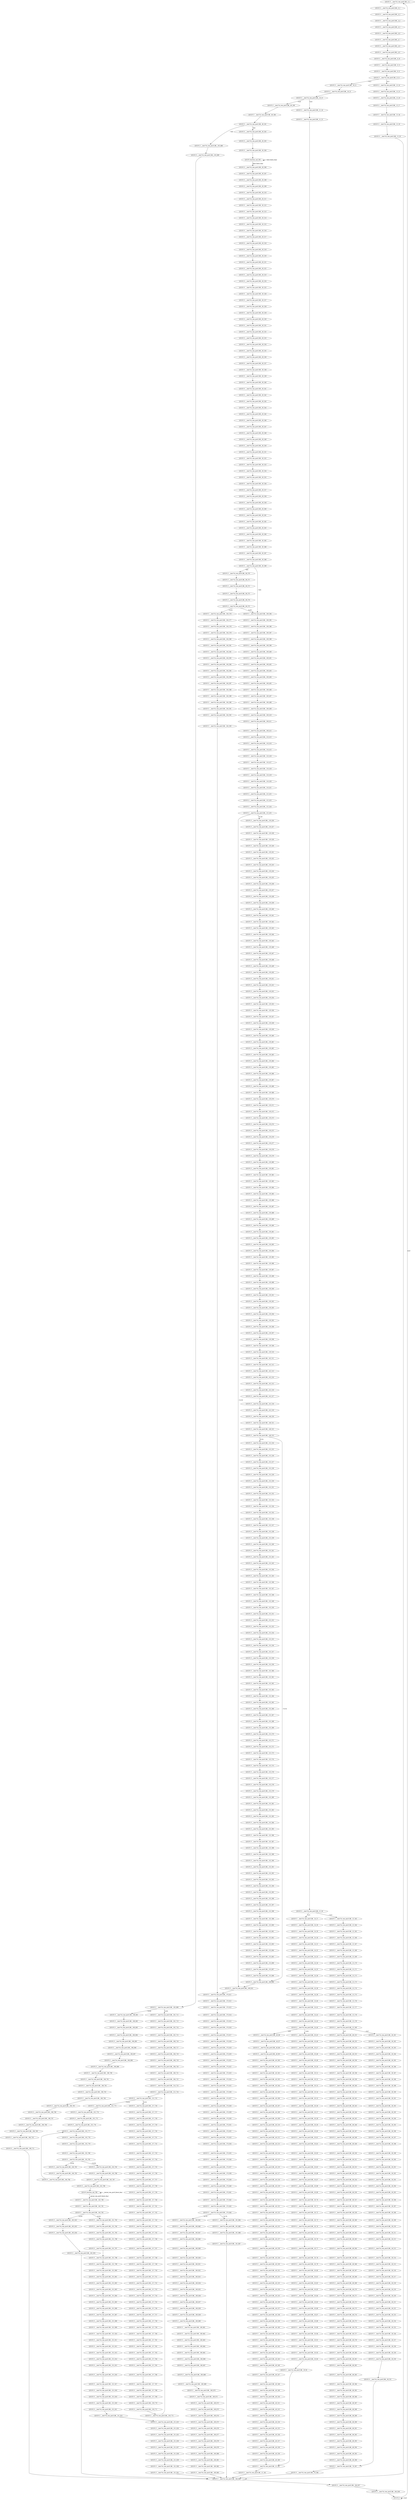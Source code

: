 digraph {
Node0x2e33630[label="LEGUP_F___ieee754_rem_pio2f_BB__0_1"];
Node0x2e33490[label="LEGUP_0"];
Node0x2e33490 -> Node0x2e33630[label="start"];
Node0x2e33490 -> Node0x2e33490[label="~start"];
Node0x2e371c0[label="LEGUP_F___ieee754_rem_pio2f_BB__0_2"];
Node0x2e33630 -> Node0x2e371c0;
Node0x2e33780[label="LEGUP_F___ieee754_rem_pio2f_BB__4_3"];
Node0x2e371c0 -> Node0x2e33780;
Node0x2e37ad0[label="LEGUP_F___ieee754_rem_pio2f_BB__4_4"];
Node0x2e33780 -> Node0x2e37ad0;
Node0x2e37ba0[label="LEGUP_F___ieee754_rem_pio2f_BB__4_5"];
Node0x2e37ad0 -> Node0x2e37ba0;
Node0x2e37c70[label="LEGUP_F___ieee754_rem_pio2f_BB__4_6"];
Node0x2e37ba0 -> Node0x2e37c70;
Node0x2e37d40[label="LEGUP_F___ieee754_rem_pio2f_BB__4_7"];
Node0x2e37c70 -> Node0x2e37d40;
Node0x2e37e10[label="LEGUP_F___ieee754_rem_pio2f_BB__4_8"];
Node0x2e37d40 -> Node0x2e37e10;
Node0x2e37ee0[label="LEGUP_F___ieee754_rem_pio2f_BB__4_9"];
Node0x2e37e10 -> Node0x2e37ee0;
Node0x2e338d0[label="LEGUP_F___ieee754_rem_pio2f_BB__9_10"];
Node0x2e37ee0 -> Node0x2e338d0;
Node0x2e38140[label="LEGUP_F___ieee754_rem_pio2f_BB__9_11"];
Node0x2e338d0 -> Node0x2e38140;
Node0x2e38210[label="LEGUP_F___ieee754_rem_pio2f_BB__9_12"];
Node0x2e38140 -> Node0x2e38210;
Node0x2e382e0[label="LEGUP_F___ieee754_rem_pio2f_BB__9_13"];
Node0x2e38210 -> Node0x2e382e0;
Node0x2e33a20[label="LEGUP_F___ieee754_rem_pio2f_BB__13_14"];
Node0x2e382e0 -> Node0x2e33a20[label="%12"];
Node0x2e33b70[label="LEGUP_F___ieee754_rem_pio2f_BB__18_21"];
Node0x2e382e0 -> Node0x2e33b70[label="~%12"];
Node0x2e383b0[label="LEGUP_F___ieee754_rem_pio2f_BB__13_15"];
Node0x2e33a20 -> Node0x2e383b0;
Node0x2e38480[label="LEGUP_F___ieee754_rem_pio2f_BB__13_16"];
Node0x2e383b0 -> Node0x2e38480;
Node0x2e38550[label="LEGUP_F___ieee754_rem_pio2f_BB__13_17"];
Node0x2e38480 -> Node0x2e38550;
Node0x2e38620[label="LEGUP_F___ieee754_rem_pio2f_BB__13_18"];
Node0x2e38550 -> Node0x2e38620;
Node0x2e386f0[label="LEGUP_F___ieee754_rem_pio2f_BB__13_19"];
Node0x2e38620 -> Node0x2e386f0;
Node0x2e387c0[label="LEGUP_F___ieee754_rem_pio2f_BB__13_20"];
Node0x2e386f0 -> Node0x2e387c0;
Node0x2e36ff0[label="LEGUP_F___ieee754_rem_pio2f_BB__264_836"];
Node0x2e387c0 -> Node0x2e36ff0;
Node0x2e38890[label="LEGUP_F___ieee754_rem_pio2f_BB__18_22"];
Node0x2e33b70 -> Node0x2e38890;
Node0x2e38960[label="LEGUP_F___ieee754_rem_pio2f_BB__18_23"];
Node0x2e38890 -> Node0x2e38960;
Node0x2e33cc0[label="LEGUP_F___ieee754_rem_pio2f_BB__21_24"];
Node0x2e38960 -> Node0x2e33cc0[label="%20"];
Node0x2e34890[label="LEGUP_F___ieee754_rem_pio2f_BB__80_299"];
Node0x2e38960 -> Node0x2e34890[label="~%20"];
Node0x2e38a30[label="LEGUP_F___ieee754_rem_pio2f_BB__21_25"];
Node0x2e33cc0 -> Node0x2e38a30;
Node0x2e38b00[label="LEGUP_F___ieee754_rem_pio2f_BB__21_26"];
Node0x2e38a30 -> Node0x2e38b00;
Node0x2e33e10[label="LEGUP_F___ieee754_rem_pio2f_BB__24_27"];
Node0x2e38b00 -> Node0x2e33e10[label="%23"];
Node0x2e34350[label="LEGUP_F___ieee754_rem_pio2f_BB__52_163"];
Node0x2e38b00 -> Node0x2e34350[label="~%23"];
Node0x2e37fb0[label="LEGUP_F___ieee754_rem_pio2f_BB__24_28"];
Node0x2e33e10 -> Node0x2e37fb0;
Node0x2e393e0[label="LEGUP_F___ieee754_rem_pio2f_BB__24_29"];
Node0x2e37fb0 -> Node0x2e393e0;
Node0x2e394b0[label="LEGUP_F___ieee754_rem_pio2f_BB__24_30"];
Node0x2e393e0 -> Node0x2e394b0;
Node0x2e39580[label="LEGUP_F___ieee754_rem_pio2f_BB__24_31"];
Node0x2e394b0 -> Node0x2e39580;
Node0x2e39650[label="LEGUP_F___ieee754_rem_pio2f_BB__24_32"];
Node0x2e39580 -> Node0x2e39650;
Node0x2e372b0[label="LEGUP_F___ieee754_rem_pio2f_BB__24_33"];
Node0x2e39650 -> Node0x2e372b0;
Node0x2e37380[label="LEGUP_F___ieee754_rem_pio2f_BB__24_34"];
Node0x2e372b0 -> Node0x2e37380;
Node0x2e37450[label="LEGUP_F___ieee754_rem_pio2f_BB__24_35"];
Node0x2e37380 -> Node0x2e37450;
Node0x2e37520[label="LEGUP_F___ieee754_rem_pio2f_BB__24_36"];
Node0x2e37450 -> Node0x2e37520;
Node0x2e375f0[label="LEGUP_F___ieee754_rem_pio2f_BB__24_37"];
Node0x2e37520 -> Node0x2e375f0;
Node0x2e376c0[label="LEGUP_F___ieee754_rem_pio2f_BB__24_38"];
Node0x2e375f0 -> Node0x2e376c0;
Node0x2e37790[label="LEGUP_F___ieee754_rem_pio2f_BB__24_39"];
Node0x2e376c0 -> Node0x2e37790;
Node0x2e37860[label="LEGUP_F___ieee754_rem_pio2f_BB__24_40"];
Node0x2e37790 -> Node0x2e37860;
Node0x2e37930[label="LEGUP_F___ieee754_rem_pio2f_BB__24_41"];
Node0x2e37860 -> Node0x2e37930;
Node0x2e37a00[label="LEGUP_F___ieee754_rem_pio2f_BB__24_42"];
Node0x2e37930 -> Node0x2e37a00;
Node0x2e45f70[label="LEGUP_F___ieee754_rem_pio2f_BB__24_43"];
Node0x2e37a00 -> Node0x2e45f70;
Node0x2e46040[label="LEGUP_F___ieee754_rem_pio2f_BB__24_44"];
Node0x2e45f70 -> Node0x2e46040;
Node0x2e340b0[label="LEGUP_F___ieee754_rem_pio2f_BB__40_96"];
Node0x2e46040 -> Node0x2e340b0[label="%29"];
Node0x2e33f60[label="LEGUP_F___ieee754_rem_pio2f_BB__30_45"];
Node0x2e46040 -> Node0x2e33f60[label="~%29"];
Node0x2e46520[label="LEGUP_F___ieee754_rem_pio2f_BB__30_46"];
Node0x2e33f60 -> Node0x2e46520;
Node0x2e465f0[label="LEGUP_F___ieee754_rem_pio2f_BB__30_47"];
Node0x2e46520 -> Node0x2e465f0;
Node0x2e466c0[label="LEGUP_F___ieee754_rem_pio2f_BB__30_48"];
Node0x2e465f0 -> Node0x2e466c0;
Node0x2e46790[label="LEGUP_F___ieee754_rem_pio2f_BB__30_49"];
Node0x2e466c0 -> Node0x2e46790;
Node0x2e46860[label="LEGUP_F___ieee754_rem_pio2f_BB__30_50"];
Node0x2e46790 -> Node0x2e46860;
Node0x2e46930[label="LEGUP_F___ieee754_rem_pio2f_BB__30_51"];
Node0x2e46860 -> Node0x2e46930;
Node0x2e46a00[label="LEGUP_F___ieee754_rem_pio2f_BB__30_52"];
Node0x2e46930 -> Node0x2e46a00;
Node0x2e46ad0[label="LEGUP_F___ieee754_rem_pio2f_BB__30_53"];
Node0x2e46a00 -> Node0x2e46ad0;
Node0x2e46ba0[label="LEGUP_F___ieee754_rem_pio2f_BB__30_54"];
Node0x2e46ad0 -> Node0x2e46ba0;
Node0x2e46c70[label="LEGUP_F___ieee754_rem_pio2f_BB__30_55"];
Node0x2e46ba0 -> Node0x2e46c70;
Node0x2e46d40[label="LEGUP_F___ieee754_rem_pio2f_BB__30_56"];
Node0x2e46c70 -> Node0x2e46d40;
Node0x2e46e10[label="LEGUP_F___ieee754_rem_pio2f_BB__30_57"];
Node0x2e46d40 -> Node0x2e46e10;
Node0x2e46ee0[label="LEGUP_F___ieee754_rem_pio2f_BB__30_58"];
Node0x2e46e10 -> Node0x2e46ee0;
Node0x2e46fb0[label="LEGUP_F___ieee754_rem_pio2f_BB__30_59"];
Node0x2e46ee0 -> Node0x2e46fb0;
Node0x2e47080[label="LEGUP_F___ieee754_rem_pio2f_BB__30_60"];
Node0x2e46fb0 -> Node0x2e47080;
Node0x2e47150[label="LEGUP_F___ieee754_rem_pio2f_BB__30_61"];
Node0x2e47080 -> Node0x2e47150;
Node0x2e47220[label="LEGUP_F___ieee754_rem_pio2f_BB__30_62"];
Node0x2e47150 -> Node0x2e47220;
Node0x2e472f0[label="LEGUP_F___ieee754_rem_pio2f_BB__30_63"];
Node0x2e47220 -> Node0x2e472f0;
Node0x2e473c0[label="LEGUP_F___ieee754_rem_pio2f_BB__30_64"];
Node0x2e472f0 -> Node0x2e473c0;
Node0x2e47490[label="LEGUP_F___ieee754_rem_pio2f_BB__30_65"];
Node0x2e473c0 -> Node0x2e47490;
Node0x2e47560[label="LEGUP_F___ieee754_rem_pio2f_BB__30_66"];
Node0x2e47490 -> Node0x2e47560;
Node0x2e47630[label="LEGUP_F___ieee754_rem_pio2f_BB__30_67"];
Node0x2e47560 -> Node0x2e47630;
Node0x2e47700[label="LEGUP_F___ieee754_rem_pio2f_BB__30_68"];
Node0x2e47630 -> Node0x2e47700;
Node0x2e477d0[label="LEGUP_F___ieee754_rem_pio2f_BB__30_69"];
Node0x2e47700 -> Node0x2e477d0;
Node0x2e478a0[label="LEGUP_F___ieee754_rem_pio2f_BB__30_70"];
Node0x2e477d0 -> Node0x2e478a0;
Node0x2e47970[label="LEGUP_F___ieee754_rem_pio2f_BB__30_71"];
Node0x2e478a0 -> Node0x2e47970;
Node0x2e47a40[label="LEGUP_F___ieee754_rem_pio2f_BB__30_72"];
Node0x2e47970 -> Node0x2e47a40;
Node0x2e47b10[label="LEGUP_F___ieee754_rem_pio2f_BB__30_73"];
Node0x2e47a40 -> Node0x2e47b10;
Node0x2e47be0[label="LEGUP_F___ieee754_rem_pio2f_BB__30_74"];
Node0x2e47b10 -> Node0x2e47be0;
Node0x2e47cb0[label="LEGUP_F___ieee754_rem_pio2f_BB__30_75"];
Node0x2e47be0 -> Node0x2e47cb0;
Node0x2e47d80[label="LEGUP_F___ieee754_rem_pio2f_BB__30_76"];
Node0x2e47cb0 -> Node0x2e47d80;
Node0x2e47e50[label="LEGUP_F___ieee754_rem_pio2f_BB__30_77"];
Node0x2e47d80 -> Node0x2e47e50;
Node0x2e47f20[label="LEGUP_F___ieee754_rem_pio2f_BB__30_78"];
Node0x2e47e50 -> Node0x2e47f20;
Node0x2e47ff0[label="LEGUP_F___ieee754_rem_pio2f_BB__30_79"];
Node0x2e47f20 -> Node0x2e47ff0;
Node0x2e480c0[label="LEGUP_F___ieee754_rem_pio2f_BB__30_80"];
Node0x2e47ff0 -> Node0x2e480c0;
Node0x2e48190[label="LEGUP_F___ieee754_rem_pio2f_BB__30_81"];
Node0x2e480c0 -> Node0x2e48190;
Node0x2e48260[label="LEGUP_F___ieee754_rem_pio2f_BB__30_82"];
Node0x2e48190 -> Node0x2e48260;
Node0x2e48330[label="LEGUP_F___ieee754_rem_pio2f_BB__30_83"];
Node0x2e48260 -> Node0x2e48330;
Node0x2e48400[label="LEGUP_F___ieee754_rem_pio2f_BB__30_84"];
Node0x2e48330 -> Node0x2e48400;
Node0x2e484d0[label="LEGUP_F___ieee754_rem_pio2f_BB__30_85"];
Node0x2e48400 -> Node0x2e484d0;
Node0x2e485a0[label="LEGUP_F___ieee754_rem_pio2f_BB__30_86"];
Node0x2e484d0 -> Node0x2e485a0;
Node0x2e48670[label="LEGUP_F___ieee754_rem_pio2f_BB__30_87"];
Node0x2e485a0 -> Node0x2e48670;
Node0x2e48740[label="LEGUP_F___ieee754_rem_pio2f_BB__30_88"];
Node0x2e48670 -> Node0x2e48740;
Node0x2e48810[label="LEGUP_F___ieee754_rem_pio2f_BB__30_89"];
Node0x2e48740 -> Node0x2e48810;
Node0x2e488e0[label="LEGUP_F___ieee754_rem_pio2f_BB__30_90"];
Node0x2e48810 -> Node0x2e488e0;
Node0x2e489b0[label="LEGUP_F___ieee754_rem_pio2f_BB__30_91"];
Node0x2e488e0 -> Node0x2e489b0;
Node0x2e48a80[label="LEGUP_F___ieee754_rem_pio2f_BB__30_92"];
Node0x2e489b0 -> Node0x2e48a80;
Node0x2e48b50[label="LEGUP_F___ieee754_rem_pio2f_BB__30_93"];
Node0x2e48a80 -> Node0x2e48b50;
Node0x2e48c20[label="LEGUP_F___ieee754_rem_pio2f_BB__30_94"];
Node0x2e48b50 -> Node0x2e48c20;
Node0x2e48cf0[label="LEGUP_F___ieee754_rem_pio2f_BB__30_95"];
Node0x2e48c20 -> Node0x2e48cf0;
Node0x2e34200[label="LEGUP_F___ieee754_rem_pio2f_BB__51_161"];
Node0x2e48cf0 -> Node0x2e34200;
Node0x2e496c0[label="LEGUP_F___ieee754_rem_pio2f_BB__40_97"];
Node0x2e340b0 -> Node0x2e496c0;
Node0x2e49790[label="LEGUP_F___ieee754_rem_pio2f_BB__40_98"];
Node0x2e496c0 -> Node0x2e49790;
Node0x2e49860[label="LEGUP_F___ieee754_rem_pio2f_BB__40_99"];
Node0x2e49790 -> Node0x2e49860;
Node0x2e49930[label="LEGUP_F___ieee754_rem_pio2f_BB__40_100"];
Node0x2e49860 -> Node0x2e49930;
Node0x2e49a00[label="LEGUP_F___ieee754_rem_pio2f_BB__40_101"];
Node0x2e49930 -> Node0x2e49a00;
Node0x2e49ad0[label="LEGUP_F___ieee754_rem_pio2f_BB__40_102"];
Node0x2e49a00 -> Node0x2e49ad0;
Node0x2e49ba0[label="LEGUP_F___ieee754_rem_pio2f_BB__40_103"];
Node0x2e49ad0 -> Node0x2e49ba0;
Node0x2e49c70[label="LEGUP_F___ieee754_rem_pio2f_BB__40_104"];
Node0x2e49ba0 -> Node0x2e49c70;
Node0x2e49d40[label="LEGUP_F___ieee754_rem_pio2f_BB__40_105"];
Node0x2e49c70 -> Node0x2e49d40;
Node0x2e49e10[label="LEGUP_F___ieee754_rem_pio2f_BB__40_106"];
Node0x2e49d40 -> Node0x2e49e10;
Node0x2e49ee0[label="LEGUP_F___ieee754_rem_pio2f_BB__40_107"];
Node0x2e49e10 -> Node0x2e49ee0;
Node0x2e49fb0[label="LEGUP_F___ieee754_rem_pio2f_BB__40_108"];
Node0x2e49ee0 -> Node0x2e49fb0;
Node0x2e4a080[label="LEGUP_F___ieee754_rem_pio2f_BB__40_109"];
Node0x2e49fb0 -> Node0x2e4a080;
Node0x2e4a150[label="LEGUP_F___ieee754_rem_pio2f_BB__40_110"];
Node0x2e4a080 -> Node0x2e4a150;
Node0x2e4a220[label="LEGUP_F___ieee754_rem_pio2f_BB__40_111"];
Node0x2e4a150 -> Node0x2e4a220;
Node0x2e4a2f0[label="LEGUP_F___ieee754_rem_pio2f_BB__40_112"];
Node0x2e4a220 -> Node0x2e4a2f0;
Node0x2e4a3c0[label="LEGUP_F___ieee754_rem_pio2f_BB__40_113"];
Node0x2e4a2f0 -> Node0x2e4a3c0;
Node0x2e4a490[label="LEGUP_F___ieee754_rem_pio2f_BB__40_114"];
Node0x2e4a3c0 -> Node0x2e4a490;
Node0x2e4a560[label="LEGUP_F___ieee754_rem_pio2f_BB__40_115"];
Node0x2e4a490 -> Node0x2e4a560;
Node0x2e4a630[label="LEGUP_F___ieee754_rem_pio2f_BB__40_116"];
Node0x2e4a560 -> Node0x2e4a630;
Node0x2e4a700[label="LEGUP_F___ieee754_rem_pio2f_BB__40_117"];
Node0x2e4a630 -> Node0x2e4a700;
Node0x2e4a7d0[label="LEGUP_F___ieee754_rem_pio2f_BB__40_118"];
Node0x2e4a700 -> Node0x2e4a7d0;
Node0x2e4a8a0[label="LEGUP_F___ieee754_rem_pio2f_BB__40_119"];
Node0x2e4a7d0 -> Node0x2e4a8a0;
Node0x2e4a970[label="LEGUP_F___ieee754_rem_pio2f_BB__40_120"];
Node0x2e4a8a0 -> Node0x2e4a970;
Node0x2e4aa40[label="LEGUP_F___ieee754_rem_pio2f_BB__40_121"];
Node0x2e4a970 -> Node0x2e4aa40;
Node0x2e4ab10[label="LEGUP_F___ieee754_rem_pio2f_BB__40_122"];
Node0x2e4aa40 -> Node0x2e4ab10;
Node0x2e4abe0[label="LEGUP_F___ieee754_rem_pio2f_BB__40_123"];
Node0x2e4ab10 -> Node0x2e4abe0;
Node0x2e4acb0[label="LEGUP_F___ieee754_rem_pio2f_BB__40_124"];
Node0x2e4abe0 -> Node0x2e4acb0;
Node0x2e4ad80[label="LEGUP_F___ieee754_rem_pio2f_BB__40_125"];
Node0x2e4acb0 -> Node0x2e4ad80;
Node0x2e4ae50[label="LEGUP_F___ieee754_rem_pio2f_BB__40_126"];
Node0x2e4ad80 -> Node0x2e4ae50;
Node0x2e4af20[label="LEGUP_F___ieee754_rem_pio2f_BB__40_127"];
Node0x2e4ae50 -> Node0x2e4af20;
Node0x2e4aff0[label="LEGUP_F___ieee754_rem_pio2f_BB__40_128"];
Node0x2e4af20 -> Node0x2e4aff0;
Node0x2e4b0c0[label="LEGUP_F___ieee754_rem_pio2f_BB__40_129"];
Node0x2e4aff0 -> Node0x2e4b0c0;
Node0x2e4b190[label="LEGUP_F___ieee754_rem_pio2f_BB__40_130"];
Node0x2e4b0c0 -> Node0x2e4b190;
Node0x2e4b260[label="LEGUP_F___ieee754_rem_pio2f_BB__40_131"];
Node0x2e4b190 -> Node0x2e4b260;
Node0x2e4b330[label="LEGUP_F___ieee754_rem_pio2f_BB__40_132"];
Node0x2e4b260 -> Node0x2e4b330;
Node0x2e4b400[label="LEGUP_F___ieee754_rem_pio2f_BB__40_133"];
Node0x2e4b330 -> Node0x2e4b400;
Node0x2e4b4d0[label="LEGUP_F___ieee754_rem_pio2f_BB__40_134"];
Node0x2e4b400 -> Node0x2e4b4d0;
Node0x2e4b5a0[label="LEGUP_F___ieee754_rem_pio2f_BB__40_135"];
Node0x2e4b4d0 -> Node0x2e4b5a0;
Node0x2e4b670[label="LEGUP_F___ieee754_rem_pio2f_BB__40_136"];
Node0x2e4b5a0 -> Node0x2e4b670;
Node0x2e4b740[label="LEGUP_F___ieee754_rem_pio2f_BB__40_137"];
Node0x2e4b670 -> Node0x2e4b740;
Node0x2e4b810[label="LEGUP_F___ieee754_rem_pio2f_BB__40_138"];
Node0x2e4b740 -> Node0x2e4b810;
Node0x2e4b8e0[label="LEGUP_F___ieee754_rem_pio2f_BB__40_139"];
Node0x2e4b810 -> Node0x2e4b8e0;
Node0x2e4b9b0[label="LEGUP_F___ieee754_rem_pio2f_BB__40_140"];
Node0x2e4b8e0 -> Node0x2e4b9b0;
Node0x2e4ba80[label="LEGUP_F___ieee754_rem_pio2f_BB__40_141"];
Node0x2e4b9b0 -> Node0x2e4ba80;
Node0x2e4bb50[label="LEGUP_F___ieee754_rem_pio2f_BB__40_142"];
Node0x2e4ba80 -> Node0x2e4bb50;
Node0x2e4bc20[label="LEGUP_F___ieee754_rem_pio2f_BB__40_143"];
Node0x2e4bb50 -> Node0x2e4bc20;
Node0x2e4bcf0[label="LEGUP_F___ieee754_rem_pio2f_BB__40_144"];
Node0x2e4bc20 -> Node0x2e4bcf0;
Node0x2e4bdc0[label="LEGUP_F___ieee754_rem_pio2f_BB__40_145"];
Node0x2e4bcf0 -> Node0x2e4bdc0;
Node0x2e4be90[label="LEGUP_F___ieee754_rem_pio2f_BB__40_146"];
Node0x2e4bdc0 -> Node0x2e4be90;
Node0x2e4bf60[label="LEGUP_F___ieee754_rem_pio2f_BB__40_147"];
Node0x2e4be90 -> Node0x2e4bf60;
Node0x2e4c030[label="LEGUP_F___ieee754_rem_pio2f_BB__40_148"];
Node0x2e4bf60 -> Node0x2e4c030;
Node0x2e4c100[label="LEGUP_F___ieee754_rem_pio2f_BB__40_149"];
Node0x2e4c030 -> Node0x2e4c100;
Node0x2e4c1d0[label="LEGUP_F___ieee754_rem_pio2f_BB__40_150"];
Node0x2e4c100 -> Node0x2e4c1d0;
Node0x2e4c2a0[label="LEGUP_F___ieee754_rem_pio2f_BB__40_151"];
Node0x2e4c1d0 -> Node0x2e4c2a0;
Node0x2e4c370[label="LEGUP_F___ieee754_rem_pio2f_BB__40_152"];
Node0x2e4c2a0 -> Node0x2e4c370;
Node0x2e4c440[label="LEGUP_F___ieee754_rem_pio2f_BB__40_153"];
Node0x2e4c370 -> Node0x2e4c440;
Node0x2e4c510[label="LEGUP_F___ieee754_rem_pio2f_BB__40_154"];
Node0x2e4c440 -> Node0x2e4c510;
Node0x2e4c5e0[label="LEGUP_F___ieee754_rem_pio2f_BB__40_155"];
Node0x2e4c510 -> Node0x2e4c5e0;
Node0x2e4c6b0[label="LEGUP_F___ieee754_rem_pio2f_BB__40_156"];
Node0x2e4c5e0 -> Node0x2e4c6b0;
Node0x2e4c780[label="LEGUP_F___ieee754_rem_pio2f_BB__40_157"];
Node0x2e4c6b0 -> Node0x2e4c780;
Node0x2e4c850[label="LEGUP_F___ieee754_rem_pio2f_BB__40_158"];
Node0x2e4c780 -> Node0x2e4c850;
Node0x2e4c920[label="LEGUP_F___ieee754_rem_pio2f_BB__40_159"];
Node0x2e4c850 -> Node0x2e4c920;
Node0x2e3bf40[label="LEGUP_F___ieee754_rem_pio2f_BB__40_160"];
Node0x2e4c920 -> Node0x2e3bf40;
Node0x2e3bf40 -> Node0x2e34200;
Node0x2e3c550[label="LEGUP_F___ieee754_rem_pio2f_BB__51_162"];
Node0x2e34200 -> Node0x2e3c550;
Node0x2e3c550 -> Node0x2e36ff0;
Node0x2e3c660[label="LEGUP_F___ieee754_rem_pio2f_BB__52_164"];
Node0x2e34350 -> Node0x2e3c660;
Node0x2e3c730[label="LEGUP_F___ieee754_rem_pio2f_BB__52_165"];
Node0x2e3c660 -> Node0x2e3c730;
Node0x2e3c800[label="LEGUP_F___ieee754_rem_pio2f_BB__52_166"];
Node0x2e3c730 -> Node0x2e3c800;
Node0x2e3c8d0[label="LEGUP_F___ieee754_rem_pio2f_BB__52_167"];
Node0x2e3c800 -> Node0x2e3c8d0;
Node0x2e3c9a0[label="LEGUP_F___ieee754_rem_pio2f_BB__52_168"];
Node0x2e3c8d0 -> Node0x2e3c9a0;
Node0x2e3ca70[label="LEGUP_F___ieee754_rem_pio2f_BB__52_169"];
Node0x2e3c9a0 -> Node0x2e3ca70;
Node0x2e3cb40[label="LEGUP_F___ieee754_rem_pio2f_BB__52_170"];
Node0x2e3ca70 -> Node0x2e3cb40;
Node0x2e3cc10[label="LEGUP_F___ieee754_rem_pio2f_BB__52_171"];
Node0x2e3cb40 -> Node0x2e3cc10;
Node0x2e3cce0[label="LEGUP_F___ieee754_rem_pio2f_BB__52_172"];
Node0x2e3cc10 -> Node0x2e3cce0;
Node0x2e3cdb0[label="LEGUP_F___ieee754_rem_pio2f_BB__52_173"];
Node0x2e3cce0 -> Node0x2e3cdb0;
Node0x2e3ce80[label="LEGUP_F___ieee754_rem_pio2f_BB__52_174"];
Node0x2e3cdb0 -> Node0x2e3ce80;
Node0x2e3cf50[label="LEGUP_F___ieee754_rem_pio2f_BB__52_175"];
Node0x2e3ce80 -> Node0x2e3cf50;
Node0x2e3d020[label="LEGUP_F___ieee754_rem_pio2f_BB__52_176"];
Node0x2e3cf50 -> Node0x2e3d020;
Node0x2e3d0f0[label="LEGUP_F___ieee754_rem_pio2f_BB__52_177"];
Node0x2e3d020 -> Node0x2e3d0f0;
Node0x2e3d1c0[label="LEGUP_F___ieee754_rem_pio2f_BB__52_178"];
Node0x2e3d0f0 -> Node0x2e3d1c0;
Node0x2e3d290[label="LEGUP_F___ieee754_rem_pio2f_BB__52_179"];
Node0x2e3d1c0 -> Node0x2e3d290;
Node0x2e3d360[label="LEGUP_F___ieee754_rem_pio2f_BB__52_180"];
Node0x2e3d290 -> Node0x2e3d360;
Node0x2e345f0[label="LEGUP_F___ieee754_rem_pio2f_BB__68_232"];
Node0x2e3d360 -> Node0x2e345f0[label="%57"];
Node0x2e344a0[label="LEGUP_F___ieee754_rem_pio2f_BB__58_181"];
Node0x2e3d360 -> Node0x2e344a0[label="~%57"];
Node0x2e3d550[label="LEGUP_F___ieee754_rem_pio2f_BB__58_182"];
Node0x2e344a0 -> Node0x2e3d550;
Node0x2e3d620[label="LEGUP_F___ieee754_rem_pio2f_BB__58_183"];
Node0x2e3d550 -> Node0x2e3d620;
Node0x2e3d6f0[label="LEGUP_F___ieee754_rem_pio2f_BB__58_184"];
Node0x2e3d620 -> Node0x2e3d6f0;
Node0x2e3d7c0[label="LEGUP_F___ieee754_rem_pio2f_BB__58_185"];
Node0x2e3d6f0 -> Node0x2e3d7c0;
Node0x2e3d890[label="LEGUP_F___ieee754_rem_pio2f_BB__58_186"];
Node0x2e3d7c0 -> Node0x2e3d890;
Node0x2e3d960[label="LEGUP_F___ieee754_rem_pio2f_BB__58_187"];
Node0x2e3d890 -> Node0x2e3d960;
Node0x2e3da30[label="LEGUP_F___ieee754_rem_pio2f_BB__58_188"];
Node0x2e3d960 -> Node0x2e3da30;
Node0x2e3db00[label="LEGUP_F___ieee754_rem_pio2f_BB__58_189"];
Node0x2e3da30 -> Node0x2e3db00;
Node0x2e3dbd0[label="LEGUP_F___ieee754_rem_pio2f_BB__58_190"];
Node0x2e3db00 -> Node0x2e3dbd0;
Node0x2e3dca0[label="LEGUP_F___ieee754_rem_pio2f_BB__58_191"];
Node0x2e3dbd0 -> Node0x2e3dca0;
Node0x2e3dd70[label="LEGUP_F___ieee754_rem_pio2f_BB__58_192"];
Node0x2e3dca0 -> Node0x2e3dd70;
Node0x2e3de40[label="LEGUP_F___ieee754_rem_pio2f_BB__58_193"];
Node0x2e3dd70 -> Node0x2e3de40;
Node0x2e3df10[label="LEGUP_F___ieee754_rem_pio2f_BB__58_194"];
Node0x2e3de40 -> Node0x2e3df10;
Node0x2e3dfe0[label="LEGUP_F___ieee754_rem_pio2f_BB__58_195"];
Node0x2e3df10 -> Node0x2e3dfe0;
Node0x2e3e0b0[label="LEGUP_F___ieee754_rem_pio2f_BB__58_196"];
Node0x2e3dfe0 -> Node0x2e3e0b0;
Node0x2e3e180[label="LEGUP_F___ieee754_rem_pio2f_BB__58_197"];
Node0x2e3e0b0 -> Node0x2e3e180;
Node0x2e3e250[label="LEGUP_F___ieee754_rem_pio2f_BB__58_198"];
Node0x2e3e180 -> Node0x2e3e250;
Node0x2e3e320[label="LEGUP_F___ieee754_rem_pio2f_BB__58_199"];
Node0x2e3e250 -> Node0x2e3e320;
Node0x2e3e3f0[label="LEGUP_F___ieee754_rem_pio2f_BB__58_200"];
Node0x2e3e320 -> Node0x2e3e3f0;
Node0x2e3e4c0[label="LEGUP_F___ieee754_rem_pio2f_BB__58_201"];
Node0x2e3e3f0 -> Node0x2e3e4c0;
Node0x2e3e590[label="LEGUP_F___ieee754_rem_pio2f_BB__58_202"];
Node0x2e3e4c0 -> Node0x2e3e590;
Node0x2e3e660[label="LEGUP_F___ieee754_rem_pio2f_BB__58_203"];
Node0x2e3e590 -> Node0x2e3e660;
Node0x2e3e730[label="LEGUP_F___ieee754_rem_pio2f_BB__58_204"];
Node0x2e3e660 -> Node0x2e3e730;
Node0x2e3e800[label="LEGUP_F___ieee754_rem_pio2f_BB__58_205"];
Node0x2e3e730 -> Node0x2e3e800;
Node0x2e3e8d0[label="LEGUP_F___ieee754_rem_pio2f_BB__58_206"];
Node0x2e3e800 -> Node0x2e3e8d0;
Node0x2e3e9a0[label="LEGUP_F___ieee754_rem_pio2f_BB__58_207"];
Node0x2e3e8d0 -> Node0x2e3e9a0;
Node0x2e3ea70[label="LEGUP_F___ieee754_rem_pio2f_BB__58_208"];
Node0x2e3e9a0 -> Node0x2e3ea70;
Node0x2e3eb40[label="LEGUP_F___ieee754_rem_pio2f_BB__58_209"];
Node0x2e3ea70 -> Node0x2e3eb40;
Node0x2e3ec10[label="LEGUP_F___ieee754_rem_pio2f_BB__58_210"];
Node0x2e3eb40 -> Node0x2e3ec10;
Node0x2e3ece0[label="LEGUP_F___ieee754_rem_pio2f_BB__58_211"];
Node0x2e3ec10 -> Node0x2e3ece0;
Node0x2e3edb0[label="LEGUP_F___ieee754_rem_pio2f_BB__58_212"];
Node0x2e3ece0 -> Node0x2e3edb0;
Node0x2e3ee80[label="LEGUP_F___ieee754_rem_pio2f_BB__58_213"];
Node0x2e3edb0 -> Node0x2e3ee80;
Node0x2e3ef50[label="LEGUP_F___ieee754_rem_pio2f_BB__58_214"];
Node0x2e3ee80 -> Node0x2e3ef50;
Node0x2e3f020[label="LEGUP_F___ieee754_rem_pio2f_BB__58_215"];
Node0x2e3ef50 -> Node0x2e3f020;
Node0x2e3f0f0[label="LEGUP_F___ieee754_rem_pio2f_BB__58_216"];
Node0x2e3f020 -> Node0x2e3f0f0;
Node0x2e3f1c0[label="LEGUP_F___ieee754_rem_pio2f_BB__58_217"];
Node0x2e3f0f0 -> Node0x2e3f1c0;
Node0x2e3f290[label="LEGUP_F___ieee754_rem_pio2f_BB__58_218"];
Node0x2e3f1c0 -> Node0x2e3f290;
Node0x2e3f360[label="LEGUP_F___ieee754_rem_pio2f_BB__58_219"];
Node0x2e3f290 -> Node0x2e3f360;
Node0x2e3f430[label="LEGUP_F___ieee754_rem_pio2f_BB__58_220"];
Node0x2e3f360 -> Node0x2e3f430;
Node0x2e3f500[label="LEGUP_F___ieee754_rem_pio2f_BB__58_221"];
Node0x2e3f430 -> Node0x2e3f500;
Node0x2e3f5d0[label="LEGUP_F___ieee754_rem_pio2f_BB__58_222"];
Node0x2e3f500 -> Node0x2e3f5d0;
Node0x2e3f6a0[label="LEGUP_F___ieee754_rem_pio2f_BB__58_223"];
Node0x2e3f5d0 -> Node0x2e3f6a0;
Node0x2e3f770[label="LEGUP_F___ieee754_rem_pio2f_BB__58_224"];
Node0x2e3f6a0 -> Node0x2e3f770;
Node0x2e3f840[label="LEGUP_F___ieee754_rem_pio2f_BB__58_225"];
Node0x2e3f770 -> Node0x2e3f840;
Node0x2e3f910[label="LEGUP_F___ieee754_rem_pio2f_BB__58_226"];
Node0x2e3f840 -> Node0x2e3f910;
Node0x2e3f9e0[label="LEGUP_F___ieee754_rem_pio2f_BB__58_227"];
Node0x2e3f910 -> Node0x2e3f9e0;
Node0x2e3fab0[label="LEGUP_F___ieee754_rem_pio2f_BB__58_228"];
Node0x2e3f9e0 -> Node0x2e3fab0;
Node0x2e3fb80[label="LEGUP_F___ieee754_rem_pio2f_BB__58_229"];
Node0x2e3fab0 -> Node0x2e3fb80;
Node0x2e3fc50[label="LEGUP_F___ieee754_rem_pio2f_BB__58_230"];
Node0x2e3fb80 -> Node0x2e3fc50;
Node0x2e3fd20[label="LEGUP_F___ieee754_rem_pio2f_BB__58_231"];
Node0x2e3fc50 -> Node0x2e3fd20;
Node0x2e34740[label="LEGUP_F___ieee754_rem_pio2f_BB__79_297"];
Node0x2e3fd20 -> Node0x2e34740;
Node0x2e462a0[label="LEGUP_F___ieee754_rem_pio2f_BB__68_233"];
Node0x2e345f0 -> Node0x2e462a0;
Node0x2e46370[label="LEGUP_F___ieee754_rem_pio2f_BB__68_234"];
Node0x2e462a0 -> Node0x2e46370;
Node0x2e46440[label="LEGUP_F___ieee754_rem_pio2f_BB__68_235"];
Node0x2e46370 -> Node0x2e46440;
Node0x2e3c1d0[label="LEGUP_F___ieee754_rem_pio2f_BB__68_236"];
Node0x2e46440 -> Node0x2e3c1d0;
Node0x2e3c2a0[label="LEGUP_F___ieee754_rem_pio2f_BB__68_237"];
Node0x2e3c1d0 -> Node0x2e3c2a0;
Node0x2e3c370[label="LEGUP_F___ieee754_rem_pio2f_BB__68_238"];
Node0x2e3c2a0 -> Node0x2e3c370;
Node0x2e3c440[label="LEGUP_F___ieee754_rem_pio2f_BB__68_239"];
Node0x2e3c370 -> Node0x2e3c440;
Node0x2e48e80[label="LEGUP_F___ieee754_rem_pio2f_BB__68_240"];
Node0x2e3c440 -> Node0x2e48e80;
Node0x2e48f50[label="LEGUP_F___ieee754_rem_pio2f_BB__68_241"];
Node0x2e48e80 -> Node0x2e48f50;
Node0x2e49020[label="LEGUP_F___ieee754_rem_pio2f_BB__68_242"];
Node0x2e48f50 -> Node0x2e49020;
Node0x2e490f0[label="LEGUP_F___ieee754_rem_pio2f_BB__68_243"];
Node0x2e49020 -> Node0x2e490f0;
Node0x2e491c0[label="LEGUP_F___ieee754_rem_pio2f_BB__68_244"];
Node0x2e490f0 -> Node0x2e491c0;
Node0x2e45760[label="LEGUP_F___ieee754_rem_pio2f_BB__68_245"];
Node0x2e491c0 -> Node0x2e45760;
Node0x2e45830[label="LEGUP_F___ieee754_rem_pio2f_BB__68_246"];
Node0x2e45760 -> Node0x2e45830;
Node0x2e45900[label="LEGUP_F___ieee754_rem_pio2f_BB__68_247"];
Node0x2e45830 -> Node0x2e45900;
Node0x2e459d0[label="LEGUP_F___ieee754_rem_pio2f_BB__68_248"];
Node0x2e45900 -> Node0x2e459d0;
Node0x2e45aa0[label="LEGUP_F___ieee754_rem_pio2f_BB__68_249"];
Node0x2e459d0 -> Node0x2e45aa0;
Node0x2e45b70[label="LEGUP_F___ieee754_rem_pio2f_BB__68_250"];
Node0x2e45aa0 -> Node0x2e45b70;
Node0x2e45c40[label="LEGUP_F___ieee754_rem_pio2f_BB__68_251"];
Node0x2e45b70 -> Node0x2e45c40;
Node0x2e45d10[label="LEGUP_F___ieee754_rem_pio2f_BB__68_252"];
Node0x2e45c40 -> Node0x2e45d10;
Node0x2e45de0[label="LEGUP_F___ieee754_rem_pio2f_BB__68_253"];
Node0x2e45d10 -> Node0x2e45de0;
Node0x2e38bd0[label="LEGUP_F___ieee754_rem_pio2f_BB__68_254"];
Node0x2e45de0 -> Node0x2e38bd0;
Node0x2e38ca0[label="LEGUP_F___ieee754_rem_pio2f_BB__68_255"];
Node0x2e38bd0 -> Node0x2e38ca0;
Node0x2e38d70[label="LEGUP_F___ieee754_rem_pio2f_BB__68_256"];
Node0x2e38ca0 -> Node0x2e38d70;
Node0x2e38e40[label="LEGUP_F___ieee754_rem_pio2f_BB__68_257"];
Node0x2e38d70 -> Node0x2e38e40;
Node0x2e38f10[label="LEGUP_F___ieee754_rem_pio2f_BB__68_258"];
Node0x2e38e40 -> Node0x2e38f10;
Node0x2e38fe0[label="LEGUP_F___ieee754_rem_pio2f_BB__68_259"];
Node0x2e38f10 -> Node0x2e38fe0;
Node0x2e390b0[label="LEGUP_F___ieee754_rem_pio2f_BB__68_260"];
Node0x2e38fe0 -> Node0x2e390b0;
Node0x2e39180[label="LEGUP_F___ieee754_rem_pio2f_BB__68_261"];
Node0x2e390b0 -> Node0x2e39180;
Node0x2e39250[label="LEGUP_F___ieee754_rem_pio2f_BB__68_262"];
Node0x2e39180 -> Node0x2e39250;
Node0x2e41e90[label="LEGUP_F___ieee754_rem_pio2f_BB__68_263"];
Node0x2e39250 -> Node0x2e41e90;
Node0x2e41f60[label="LEGUP_F___ieee754_rem_pio2f_BB__68_264"];
Node0x2e41e90 -> Node0x2e41f60;
Node0x2e42030[label="LEGUP_F___ieee754_rem_pio2f_BB__68_265"];
Node0x2e41f60 -> Node0x2e42030;
Node0x2e42100[label="LEGUP_F___ieee754_rem_pio2f_BB__68_266"];
Node0x2e42030 -> Node0x2e42100;
Node0x2e421d0[label="LEGUP_F___ieee754_rem_pio2f_BB__68_267"];
Node0x2e42100 -> Node0x2e421d0;
Node0x2e422a0[label="LEGUP_F___ieee754_rem_pio2f_BB__68_268"];
Node0x2e421d0 -> Node0x2e422a0;
Node0x2e42370[label="LEGUP_F___ieee754_rem_pio2f_BB__68_269"];
Node0x2e422a0 -> Node0x2e42370;
Node0x2e42440[label="LEGUP_F___ieee754_rem_pio2f_BB__68_270"];
Node0x2e42370 -> Node0x2e42440;
Node0x2e42510[label="LEGUP_F___ieee754_rem_pio2f_BB__68_271"];
Node0x2e42440 -> Node0x2e42510;
Node0x2e425e0[label="LEGUP_F___ieee754_rem_pio2f_BB__68_272"];
Node0x2e42510 -> Node0x2e425e0;
Node0x2e426b0[label="LEGUP_F___ieee754_rem_pio2f_BB__68_273"];
Node0x2e425e0 -> Node0x2e426b0;
Node0x2e42780[label="LEGUP_F___ieee754_rem_pio2f_BB__68_274"];
Node0x2e426b0 -> Node0x2e42780;
Node0x2e42850[label="LEGUP_F___ieee754_rem_pio2f_BB__68_275"];
Node0x2e42780 -> Node0x2e42850;
Node0x2e42920[label="LEGUP_F___ieee754_rem_pio2f_BB__68_276"];
Node0x2e42850 -> Node0x2e42920;
Node0x2e429f0[label="LEGUP_F___ieee754_rem_pio2f_BB__68_277"];
Node0x2e42920 -> Node0x2e429f0;
Node0x2e42ac0[label="LEGUP_F___ieee754_rem_pio2f_BB__68_278"];
Node0x2e429f0 -> Node0x2e42ac0;
Node0x2e42b90[label="LEGUP_F___ieee754_rem_pio2f_BB__68_279"];
Node0x2e42ac0 -> Node0x2e42b90;
Node0x2e42c60[label="LEGUP_F___ieee754_rem_pio2f_BB__68_280"];
Node0x2e42b90 -> Node0x2e42c60;
Node0x2e42d30[label="LEGUP_F___ieee754_rem_pio2f_BB__68_281"];
Node0x2e42c60 -> Node0x2e42d30;
Node0x2e42e00[label="LEGUP_F___ieee754_rem_pio2f_BB__68_282"];
Node0x2e42d30 -> Node0x2e42e00;
Node0x2e42ed0[label="LEGUP_F___ieee754_rem_pio2f_BB__68_283"];
Node0x2e42e00 -> Node0x2e42ed0;
Node0x2e42fa0[label="LEGUP_F___ieee754_rem_pio2f_BB__68_284"];
Node0x2e42ed0 -> Node0x2e42fa0;
Node0x2e43070[label="LEGUP_F___ieee754_rem_pio2f_BB__68_285"];
Node0x2e42fa0 -> Node0x2e43070;
Node0x2e43140[label="LEGUP_F___ieee754_rem_pio2f_BB__68_286"];
Node0x2e43070 -> Node0x2e43140;
Node0x2e43210[label="LEGUP_F___ieee754_rem_pio2f_BB__68_287"];
Node0x2e43140 -> Node0x2e43210;
Node0x2e432e0[label="LEGUP_F___ieee754_rem_pio2f_BB__68_288"];
Node0x2e43210 -> Node0x2e432e0;
Node0x2e433b0[label="LEGUP_F___ieee754_rem_pio2f_BB__68_289"];
Node0x2e432e0 -> Node0x2e433b0;
Node0x2e43480[label="LEGUP_F___ieee754_rem_pio2f_BB__68_290"];
Node0x2e433b0 -> Node0x2e43480;
Node0x2e43550[label="LEGUP_F___ieee754_rem_pio2f_BB__68_291"];
Node0x2e43480 -> Node0x2e43550;
Node0x2e43620[label="LEGUP_F___ieee754_rem_pio2f_BB__68_292"];
Node0x2e43550 -> Node0x2e43620;
Node0x2e2a3c0[label="LEGUP_F___ieee754_rem_pio2f_BB__68_293"];
Node0x2e43620 -> Node0x2e2a3c0;
Node0x2e2a490[label="LEGUP_F___ieee754_rem_pio2f_BB__68_294"];
Node0x2e2a3c0 -> Node0x2e2a490;
Node0x2e2a560[label="LEGUP_F___ieee754_rem_pio2f_BB__68_295"];
Node0x2e2a490 -> Node0x2e2a560;
Node0x2e2a630[label="LEGUP_F___ieee754_rem_pio2f_BB__68_296"];
Node0x2e2a560 -> Node0x2e2a630;
Node0x2e2a630 -> Node0x2e34740;
Node0x2e2ab30[label="LEGUP_F___ieee754_rem_pio2f_BB__79_298"];
Node0x2e34740 -> Node0x2e2ab30;
Node0x2e2ab30 -> Node0x2e36ff0;
Node0x2e2ac40[label="LEGUP_F___ieee754_rem_pio2f_BB__80_300"];
Node0x2e34890 -> Node0x2e2ac40;
Node0x2e2ad10[label="LEGUP_F___ieee754_rem_pio2f_BB__80_301"];
Node0x2e2ac40 -> Node0x2e2ad10;
Node0x2e349e0[label="LEGUP_F___ieee754_rem_pio2f_BB__83_302"];
Node0x2e2ad10 -> Node0x2e349e0[label="%82"];
Node0x2e35d90[label="LEGUP_F___ieee754_rem_pio2f_BB__193_688"];
Node0x2e2ad10 -> Node0x2e35d90[label="~%82"];
Node0x2e2ae80[label="LEGUP_F___ieee754_rem_pio2f_BB__83_303"];
Node0x2e349e0 -> Node0x2e2ae80;
Node0x2e2af50[label="LEGUP_F___ieee754_rem_pio2f_BB__83_304"];
Node0x2e2ae80 -> Node0x2e2af50;
Node0x3ac1260[label="LEGUP_function_call_305"];
Node0x2e2af50 -> Node0x3ac1260;
Node0x2e2b020[label="LEGUP_F___ieee754_rem_pio2f_BB__83_306"];
Node0x3ac1260 -> Node0x2e2b020[label="fabsf_finish_final"];
Node0x3ac1260 -> Node0x3ac1260[label="~fabsf_finish_final"];
Node0x2e2b0f0[label="LEGUP_F___ieee754_rem_pio2f_BB__83_307"];
Node0x2e2b020 -> Node0x2e2b0f0;
Node0x2e2b1c0[label="LEGUP_F___ieee754_rem_pio2f_BB__83_308"];
Node0x2e2b0f0 -> Node0x2e2b1c0;
Node0x2e2b290[label="LEGUP_F___ieee754_rem_pio2f_BB__83_309"];
Node0x2e2b1c0 -> Node0x2e2b290;
Node0x2e2b360[label="LEGUP_F___ieee754_rem_pio2f_BB__83_310"];
Node0x2e2b290 -> Node0x2e2b360;
Node0x2e2b430[label="LEGUP_F___ieee754_rem_pio2f_BB__83_311"];
Node0x2e2b360 -> Node0x2e2b430;
Node0x2e2b500[label="LEGUP_F___ieee754_rem_pio2f_BB__83_312"];
Node0x2e2b430 -> Node0x2e2b500;
Node0x2e2b5d0[label="LEGUP_F___ieee754_rem_pio2f_BB__83_313"];
Node0x2e2b500 -> Node0x2e2b5d0;
Node0x2e2b6a0[label="LEGUP_F___ieee754_rem_pio2f_BB__83_314"];
Node0x2e2b5d0 -> Node0x2e2b6a0;
Node0x2e2b770[label="LEGUP_F___ieee754_rem_pio2f_BB__83_315"];
Node0x2e2b6a0 -> Node0x2e2b770;
Node0x2e2b840[label="LEGUP_F___ieee754_rem_pio2f_BB__83_316"];
Node0x2e2b770 -> Node0x2e2b840;
Node0x2e2b910[label="LEGUP_F___ieee754_rem_pio2f_BB__83_317"];
Node0x2e2b840 -> Node0x2e2b910;
Node0x2e2b9e0[label="LEGUP_F___ieee754_rem_pio2f_BB__83_318"];
Node0x2e2b910 -> Node0x2e2b9e0;
Node0x2e2bab0[label="LEGUP_F___ieee754_rem_pio2f_BB__83_319"];
Node0x2e2b9e0 -> Node0x2e2bab0;
Node0x2e2bb80[label="LEGUP_F___ieee754_rem_pio2f_BB__83_320"];
Node0x2e2bab0 -> Node0x2e2bb80;
Node0x2e2bc50[label="LEGUP_F___ieee754_rem_pio2f_BB__83_321"];
Node0x2e2bb80 -> Node0x2e2bc50;
Node0x2e2bd20[label="LEGUP_F___ieee754_rem_pio2f_BB__83_322"];
Node0x2e2bc50 -> Node0x2e2bd20;
Node0x2e2bdf0[label="LEGUP_F___ieee754_rem_pio2f_BB__83_323"];
Node0x2e2bd20 -> Node0x2e2bdf0;
Node0x2e2bec0[label="LEGUP_F___ieee754_rem_pio2f_BB__83_324"];
Node0x2e2bdf0 -> Node0x2e2bec0;
Node0x2e2bf90[label="LEGUP_F___ieee754_rem_pio2f_BB__83_325"];
Node0x2e2bec0 -> Node0x2e2bf90;
Node0x2e2c060[label="LEGUP_F___ieee754_rem_pio2f_BB__83_326"];
Node0x2e2bf90 -> Node0x2e2c060;
Node0x2e2c130[label="LEGUP_F___ieee754_rem_pio2f_BB__83_327"];
Node0x2e2c060 -> Node0x2e2c130;
Node0x2e2c200[label="LEGUP_F___ieee754_rem_pio2f_BB__83_328"];
Node0x2e2c130 -> Node0x2e2c200;
Node0x2e2c2d0[label="LEGUP_F___ieee754_rem_pio2f_BB__83_329"];
Node0x2e2c200 -> Node0x2e2c2d0;
Node0x2e2c3a0[label="LEGUP_F___ieee754_rem_pio2f_BB__83_330"];
Node0x2e2c2d0 -> Node0x2e2c3a0;
Node0x2e2c470[label="LEGUP_F___ieee754_rem_pio2f_BB__83_331"];
Node0x2e2c3a0 -> Node0x2e2c470;
Node0x2e2c540[label="LEGUP_F___ieee754_rem_pio2f_BB__83_332"];
Node0x2e2c470 -> Node0x2e2c540;
Node0x2e2c610[label="LEGUP_F___ieee754_rem_pio2f_BB__83_333"];
Node0x2e2c540 -> Node0x2e2c610;
Node0x2e2c6e0[label="LEGUP_F___ieee754_rem_pio2f_BB__83_334"];
Node0x2e2c610 -> Node0x2e2c6e0;
Node0x2e2c7b0[label="LEGUP_F___ieee754_rem_pio2f_BB__83_335"];
Node0x2e2c6e0 -> Node0x2e2c7b0;
Node0x2e2c880[label="LEGUP_F___ieee754_rem_pio2f_BB__83_336"];
Node0x2e2c7b0 -> Node0x2e2c880;
Node0x2e2c950[label="LEGUP_F___ieee754_rem_pio2f_BB__83_337"];
Node0x2e2c880 -> Node0x2e2c950;
Node0x2e2ca20[label="LEGUP_F___ieee754_rem_pio2f_BB__83_338"];
Node0x2e2c950 -> Node0x2e2ca20;
Node0x2e2caf0[label="LEGUP_F___ieee754_rem_pio2f_BB__83_339"];
Node0x2e2ca20 -> Node0x2e2caf0;
Node0x2e2cbc0[label="LEGUP_F___ieee754_rem_pio2f_BB__83_340"];
Node0x2e2caf0 -> Node0x2e2cbc0;
Node0x2e2cc90[label="LEGUP_F___ieee754_rem_pio2f_BB__83_341"];
Node0x2e2cbc0 -> Node0x2e2cc90;
Node0x2e2cd60[label="LEGUP_F___ieee754_rem_pio2f_BB__83_342"];
Node0x2e2cc90 -> Node0x2e2cd60;
Node0x2e2ce30[label="LEGUP_F___ieee754_rem_pio2f_BB__83_343"];
Node0x2e2cd60 -> Node0x2e2ce30;
Node0x2e2cf00[label="LEGUP_F___ieee754_rem_pio2f_BB__83_344"];
Node0x2e2ce30 -> Node0x2e2cf00;
Node0x2e2cfd0[label="LEGUP_F___ieee754_rem_pio2f_BB__83_345"];
Node0x2e2cf00 -> Node0x2e2cfd0;
Node0x2e2d0a0[label="LEGUP_F___ieee754_rem_pio2f_BB__83_346"];
Node0x2e2cfd0 -> Node0x2e2d0a0;
Node0x2e2d170[label="LEGUP_F___ieee754_rem_pio2f_BB__83_347"];
Node0x2e2d0a0 -> Node0x2e2d170;
Node0x2e2d240[label="LEGUP_F___ieee754_rem_pio2f_BB__83_348"];
Node0x2e2d170 -> Node0x2e2d240;
Node0x2e2d310[label="LEGUP_F___ieee754_rem_pio2f_BB__83_349"];
Node0x2e2d240 -> Node0x2e2d310;
Node0x2e2d3e0[label="LEGUP_F___ieee754_rem_pio2f_BB__83_350"];
Node0x2e2d310 -> Node0x2e2d3e0;
Node0x2e2d4b0[label="LEGUP_F___ieee754_rem_pio2f_BB__83_351"];
Node0x2e2d3e0 -> Node0x2e2d4b0;
Node0x2e2d580[label="LEGUP_F___ieee754_rem_pio2f_BB__83_352"];
Node0x2e2d4b0 -> Node0x2e2d580;
Node0x2e2d650[label="LEGUP_F___ieee754_rem_pio2f_BB__83_353"];
Node0x2e2d580 -> Node0x2e2d650;
Node0x2e2d720[label="LEGUP_F___ieee754_rem_pio2f_BB__83_354"];
Node0x2e2d650 -> Node0x2e2d720;
Node0x2e2d7f0[label="LEGUP_F___ieee754_rem_pio2f_BB__83_355"];
Node0x2e2d720 -> Node0x2e2d7f0;
Node0x2e2d8c0[label="LEGUP_F___ieee754_rem_pio2f_BB__83_356"];
Node0x2e2d7f0 -> Node0x2e2d8c0;
Node0x2e2d990[label="LEGUP_F___ieee754_rem_pio2f_BB__83_357"];
Node0x2e2d8c0 -> Node0x2e2d990;
Node0x2e2da60[label="LEGUP_F___ieee754_rem_pio2f_BB__83_358"];
Node0x2e2d990 -> Node0x2e2da60;
Node0x2e2db30[label="LEGUP_F___ieee754_rem_pio2f_BB__83_359"];
Node0x2e2da60 -> Node0x2e2db30;
Node0x2e2dc00[label="LEGUP_F___ieee754_rem_pio2f_BB__83_360"];
Node0x2e2db30 -> Node0x2e2dc00;
Node0x2e2dcd0[label="LEGUP_F___ieee754_rem_pio2f_BB__83_361"];
Node0x2e2dc00 -> Node0x2e2dcd0;
Node0x2e2dda0[label="LEGUP_F___ieee754_rem_pio2f_BB__83_362"];
Node0x2e2dcd0 -> Node0x2e2dda0;
Node0x2e2de70[label="LEGUP_F___ieee754_rem_pio2f_BB__83_363"];
Node0x2e2dda0 -> Node0x2e2de70;
Node0x2e2df40[label="LEGUP_F___ieee754_rem_pio2f_BB__83_364"];
Node0x2e2de70 -> Node0x2e2df40;
Node0x2e2e010[label="LEGUP_F___ieee754_rem_pio2f_BB__83_365"];
Node0x2e2df40 -> Node0x2e2e010;
Node0x2e2e0e0[label="LEGUP_F___ieee754_rem_pio2f_BB__83_366"];
Node0x2e2e010 -> Node0x2e2e0e0;
Node0x2e2e1b0[label="LEGUP_F___ieee754_rem_pio2f_BB__83_367"];
Node0x2e2e0e0 -> Node0x2e2e1b0;
Node0x2e2e280[label="LEGUP_F___ieee754_rem_pio2f_BB__83_368"];
Node0x2e2e1b0 -> Node0x2e2e280;
Node0x2e2e350[label="LEGUP_F___ieee754_rem_pio2f_BB__83_369"];
Node0x2e2e280 -> Node0x2e2e350;
Node0x2e34b30[label="LEGUP_F___ieee754_rem_pio2f_BB__96_370"];
Node0x2e2e350 -> Node0x2e34b30[label="%95"];
Node0x2e34dd0[label="LEGUP_F___ieee754_rem_pio2f_BB__109_394"];
Node0x2e2e350 -> Node0x2e34dd0[label="~%95"];
Node0x2e2e720[label="LEGUP_F___ieee754_rem_pio2f_BB__96_371"];
Node0x2e34b30 -> Node0x2e2e720;
Node0x2e2e7f0[label="LEGUP_F___ieee754_rem_pio2f_BB__96_372"];
Node0x2e2e720 -> Node0x2e2e7f0;
Node0x2e2e8c0[label="LEGUP_F___ieee754_rem_pio2f_BB__96_373"];
Node0x2e2e7f0 -> Node0x2e2e8c0;
Node0x2e2e990[label="LEGUP_F___ieee754_rem_pio2f_BB__96_374"];
Node0x2e2e8c0 -> Node0x2e2e990;
Node0x2e2ea60[label="LEGUP_F___ieee754_rem_pio2f_BB__96_375"];
Node0x2e2e990 -> Node0x2e2ea60;
Node0x2e2ea60 -> Node0x2e34dd0[label="%103"];
Node0x2e34c80[label="LEGUP_F___ieee754_rem_pio2f_BB__104_376"];
Node0x2e2ea60 -> Node0x2e34c80[label="~%103"];
Node0x2e2ec70[label="LEGUP_F___ieee754_rem_pio2f_BB__104_377"];
Node0x2e34c80 -> Node0x2e2ec70;
Node0x2e2ed40[label="LEGUP_F___ieee754_rem_pio2f_BB__104_378"];
Node0x2e2ec70 -> Node0x2e2ed40;
Node0x2e2ee10[label="LEGUP_F___ieee754_rem_pio2f_BB__104_379"];
Node0x2e2ed40 -> Node0x2e2ee10;
Node0x2e2eee0[label="LEGUP_F___ieee754_rem_pio2f_BB__104_380"];
Node0x2e2ee10 -> Node0x2e2eee0;
Node0x2e2efb0[label="LEGUP_F___ieee754_rem_pio2f_BB__104_381"];
Node0x2e2eee0 -> Node0x2e2efb0;
Node0x2e2f080[label="LEGUP_F___ieee754_rem_pio2f_BB__104_382"];
Node0x2e2efb0 -> Node0x2e2f080;
Node0x2e2f150[label="LEGUP_F___ieee754_rem_pio2f_BB__104_383"];
Node0x2e2f080 -> Node0x2e2f150;
Node0x2e2f220[label="LEGUP_F___ieee754_rem_pio2f_BB__104_384"];
Node0x2e2f150 -> Node0x2e2f220;
Node0x2e2f2f0[label="LEGUP_F___ieee754_rem_pio2f_BB__104_385"];
Node0x2e2f220 -> Node0x2e2f2f0;
Node0x2e2f3c0[label="LEGUP_F___ieee754_rem_pio2f_BB__104_386"];
Node0x2e2f2f0 -> Node0x2e2f3c0;
Node0x2e2f490[label="LEGUP_F___ieee754_rem_pio2f_BB__104_387"];
Node0x2e2f3c0 -> Node0x2e2f490;
Node0x2e2f560[label="LEGUP_F___ieee754_rem_pio2f_BB__104_388"];
Node0x2e2f490 -> Node0x2e2f560;
Node0x2e2f630[label="LEGUP_F___ieee754_rem_pio2f_BB__104_389"];
Node0x2e2f560 -> Node0x2e2f630;
Node0x2e2f700[label="LEGUP_F___ieee754_rem_pio2f_BB__104_390"];
Node0x2e2f630 -> Node0x2e2f700;
Node0x2e2f7d0[label="LEGUP_F___ieee754_rem_pio2f_BB__104_391"];
Node0x2e2f700 -> Node0x2e2f7d0;
Node0x2e2f8a0[label="LEGUP_F___ieee754_rem_pio2f_BB__104_392"];
Node0x2e2f7d0 -> Node0x2e2f8a0;
Node0x2e2f970[label="LEGUP_F___ieee754_rem_pio2f_BB__104_393"];
Node0x2e2f8a0 -> Node0x2e2f970;
Node0x2e359a0[label="LEGUP_F___ieee754_rem_pio2f_BB__170_611"];
Node0x2e2f970 -> Node0x2e359a0;
Node0x2e2fb00[label="LEGUP_F___ieee754_rem_pio2f_BB__109_395"];
Node0x2e34dd0 -> Node0x2e2fb00;
Node0x2e2fbd0[label="LEGUP_F___ieee754_rem_pio2f_BB__109_396"];
Node0x2e2fb00 -> Node0x2e2fbd0;
Node0x2e2fca0[label="LEGUP_F___ieee754_rem_pio2f_BB__109_397"];
Node0x2e2fbd0 -> Node0x2e2fca0;
Node0x2e2fd70[label="LEGUP_F___ieee754_rem_pio2f_BB__109_398"];
Node0x2e2fca0 -> Node0x2e2fd70;
Node0x2e2fe40[label="LEGUP_F___ieee754_rem_pio2f_BB__109_399"];
Node0x2e2fd70 -> Node0x2e2fe40;
Node0x2e2ff10[label="LEGUP_F___ieee754_rem_pio2f_BB__109_400"];
Node0x2e2fe40 -> Node0x2e2ff10;
Node0x2e2ffe0[label="LEGUP_F___ieee754_rem_pio2f_BB__109_401"];
Node0x2e2ff10 -> Node0x2e2ffe0;
Node0x2e300b0[label="LEGUP_F___ieee754_rem_pio2f_BB__109_402"];
Node0x2e2ffe0 -> Node0x2e300b0;
Node0x2e30180[label="LEGUP_F___ieee754_rem_pio2f_BB__109_403"];
Node0x2e300b0 -> Node0x2e30180;
Node0x2e30250[label="LEGUP_F___ieee754_rem_pio2f_BB__109_404"];
Node0x2e30180 -> Node0x2e30250;
Node0x2e30320[label="LEGUP_F___ieee754_rem_pio2f_BB__109_405"];
Node0x2e30250 -> Node0x2e30320;
Node0x2e303f0[label="LEGUP_F___ieee754_rem_pio2f_BB__109_406"];
Node0x2e30320 -> Node0x2e303f0;
Node0x2e304c0[label="LEGUP_F___ieee754_rem_pio2f_BB__109_407"];
Node0x2e303f0 -> Node0x2e304c0;
Node0x2e30590[label="LEGUP_F___ieee754_rem_pio2f_BB__109_408"];
Node0x2e304c0 -> Node0x2e30590;
Node0x2e30660[label="LEGUP_F___ieee754_rem_pio2f_BB__109_409"];
Node0x2e30590 -> Node0x2e30660;
Node0x2e30730[label="LEGUP_F___ieee754_rem_pio2f_BB__109_410"];
Node0x2e30660 -> Node0x2e30730;
Node0x2e30800[label="LEGUP_F___ieee754_rem_pio2f_BB__109_411"];
Node0x2e30730 -> Node0x2e30800;
Node0x2e308d0[label="LEGUP_F___ieee754_rem_pio2f_BB__109_412"];
Node0x2e30800 -> Node0x2e308d0;
Node0x2e34f20[label="LEGUP_F___ieee754_rem_pio2f_BB__116_413"];
Node0x2e308d0 -> Node0x2e34f20;
Node0x2e30ac0[label="LEGUP_F___ieee754_rem_pio2f_BB__116_414"];
Node0x2e34f20 -> Node0x2e30ac0;
Node0x2e30b90[label="LEGUP_F___ieee754_rem_pio2f_BB__116_415"];
Node0x2e30ac0 -> Node0x2e30b90;
Node0x2e30c60[label="LEGUP_F___ieee754_rem_pio2f_BB__116_416"];
Node0x2e30b90 -> Node0x2e30c60;
Node0x2e30d30[label="LEGUP_F___ieee754_rem_pio2f_BB__116_417"];
Node0x2e30c60 -> Node0x2e30d30;
Node0x2e30e00[label="LEGUP_F___ieee754_rem_pio2f_BB__116_418"];
Node0x2e30d30 -> Node0x2e30e00;
Node0x2e30ed0[label="LEGUP_F___ieee754_rem_pio2f_BB__116_419"];
Node0x2e30e00 -> Node0x2e30ed0;
Node0x2e30fa0[label="LEGUP_F___ieee754_rem_pio2f_BB__116_420"];
Node0x2e30ed0 -> Node0x2e30fa0;
Node0x2e31070[label="LEGUP_F___ieee754_rem_pio2f_BB__116_421"];
Node0x2e30fa0 -> Node0x2e31070;
Node0x2e35070[label="LEGUP_F___ieee754_rem_pio2f_BB__122_422"];
Node0x2e31070 -> Node0x2e35070;
Node0x2e31240[label="LEGUP_F___ieee754_rem_pio2f_BB__122_423"];
Node0x2e35070 -> Node0x2e31240;
Node0x2e31310[label="LEGUP_F___ieee754_rem_pio2f_BB__122_424"];
Node0x2e31240 -> Node0x2e31310;
Node0x2e313e0[label="LEGUP_F___ieee754_rem_pio2f_BB__122_425"];
Node0x2e31310 -> Node0x2e313e0;
Node0x2e351c0[label="LEGUP_F___ieee754_rem_pio2f_BB__129_426"];
Node0x2e313e0 -> Node0x2e351c0[label="%128"];
Node0x2e35850[label="LEGUP_F___ieee754_rem_pio2f_BB__169_610"];
Node0x2e313e0 -> Node0x2e35850[label="~%128"];
Node0x2e315f0[label="LEGUP_F___ieee754_rem_pio2f_BB__129_427"];
Node0x2e351c0 -> Node0x2e315f0;
Node0x2e316c0[label="LEGUP_F___ieee754_rem_pio2f_BB__129_428"];
Node0x2e315f0 -> Node0x2e316c0;
Node0x2e31790[label="LEGUP_F___ieee754_rem_pio2f_BB__129_429"];
Node0x2e316c0 -> Node0x2e31790;
Node0x2e31860[label="LEGUP_F___ieee754_rem_pio2f_BB__129_430"];
Node0x2e31790 -> Node0x2e31860;
Node0x2e31930[label="LEGUP_F___ieee754_rem_pio2f_BB__129_431"];
Node0x2e31860 -> Node0x2e31930;
Node0x2e31a00[label="LEGUP_F___ieee754_rem_pio2f_BB__129_432"];
Node0x2e31930 -> Node0x2e31a00;
Node0x2e31ad0[label="LEGUP_F___ieee754_rem_pio2f_BB__129_433"];
Node0x2e31a00 -> Node0x2e31ad0;
Node0x2e31ba0[label="LEGUP_F___ieee754_rem_pio2f_BB__129_434"];
Node0x2e31ad0 -> Node0x2e31ba0;
Node0x2e31c70[label="LEGUP_F___ieee754_rem_pio2f_BB__129_435"];
Node0x2e31ba0 -> Node0x2e31c70;
Node0x2e31d40[label="LEGUP_F___ieee754_rem_pio2f_BB__129_436"];
Node0x2e31c70 -> Node0x2e31d40;
Node0x2e31e10[label="LEGUP_F___ieee754_rem_pio2f_BB__129_437"];
Node0x2e31d40 -> Node0x2e31e10;
Node0x2e31ee0[label="LEGUP_F___ieee754_rem_pio2f_BB__129_438"];
Node0x2e31e10 -> Node0x2e31ee0;
Node0x2e31fb0[label="LEGUP_F___ieee754_rem_pio2f_BB__129_439"];
Node0x2e31ee0 -> Node0x2e31fb0;
Node0x2e32080[label="LEGUP_F___ieee754_rem_pio2f_BB__129_440"];
Node0x2e31fb0 -> Node0x2e32080;
Node0x2e32150[label="LEGUP_F___ieee754_rem_pio2f_BB__129_441"];
Node0x2e32080 -> Node0x2e32150;
Node0x2e32220[label="LEGUP_F___ieee754_rem_pio2f_BB__129_442"];
Node0x2e32150 -> Node0x2e32220;
Node0x2e322f0[label="LEGUP_F___ieee754_rem_pio2f_BB__129_443"];
Node0x2e32220 -> Node0x2e322f0;
Node0x2e323c0[label="LEGUP_F___ieee754_rem_pio2f_BB__129_444"];
Node0x2e322f0 -> Node0x2e323c0;
Node0x2e32490[label="LEGUP_F___ieee754_rem_pio2f_BB__129_445"];
Node0x2e323c0 -> Node0x2e32490;
Node0x2e32560[label="LEGUP_F___ieee754_rem_pio2f_BB__129_446"];
Node0x2e32490 -> Node0x2e32560;
Node0x2e32630[label="LEGUP_F___ieee754_rem_pio2f_BB__129_447"];
Node0x2e32560 -> Node0x2e32630;
Node0x2e32700[label="LEGUP_F___ieee754_rem_pio2f_BB__129_448"];
Node0x2e32630 -> Node0x2e32700;
Node0x2e327d0[label="LEGUP_F___ieee754_rem_pio2f_BB__129_449"];
Node0x2e32700 -> Node0x2e327d0;
Node0x2e328a0[label="LEGUP_F___ieee754_rem_pio2f_BB__129_450"];
Node0x2e327d0 -> Node0x2e328a0;
Node0x2e32970[label="LEGUP_F___ieee754_rem_pio2f_BB__129_451"];
Node0x2e328a0 -> Node0x2e32970;
Node0x2e32a40[label="LEGUP_F___ieee754_rem_pio2f_BB__129_452"];
Node0x2e32970 -> Node0x2e32a40;
Node0x2e32b10[label="LEGUP_F___ieee754_rem_pio2f_BB__129_453"];
Node0x2e32a40 -> Node0x2e32b10;
Node0x2e32be0[label="LEGUP_F___ieee754_rem_pio2f_BB__129_454"];
Node0x2e32b10 -> Node0x2e32be0;
Node0x2e32cb0[label="LEGUP_F___ieee754_rem_pio2f_BB__129_455"];
Node0x2e32be0 -> Node0x2e32cb0;
Node0x2e32db0[label="LEGUP_F___ieee754_rem_pio2f_BB__129_456"];
Node0x2e32cb0 -> Node0x2e32db0;
Node0x2e32eb0[label="LEGUP_F___ieee754_rem_pio2f_BB__129_457"];
Node0x2e32db0 -> Node0x2e32eb0;
Node0x2e32fb0[label="LEGUP_F___ieee754_rem_pio2f_BB__129_458"];
Node0x2e32eb0 -> Node0x2e32fb0;
Node0x2e50a30[label="LEGUP_F___ieee754_rem_pio2f_BB__129_459"];
Node0x2e32fb0 -> Node0x2e50a30;
Node0x2e50b00[label="LEGUP_F___ieee754_rem_pio2f_BB__129_460"];
Node0x2e50a30 -> Node0x2e50b00;
Node0x2e50bd0[label="LEGUP_F___ieee754_rem_pio2f_BB__129_461"];
Node0x2e50b00 -> Node0x2e50bd0;
Node0x2e50ca0[label="LEGUP_F___ieee754_rem_pio2f_BB__129_462"];
Node0x2e50bd0 -> Node0x2e50ca0;
Node0x2e50d70[label="LEGUP_F___ieee754_rem_pio2f_BB__129_463"];
Node0x2e50ca0 -> Node0x2e50d70;
Node0x2e50e40[label="LEGUP_F___ieee754_rem_pio2f_BB__129_464"];
Node0x2e50d70 -> Node0x2e50e40;
Node0x2e50f10[label="LEGUP_F___ieee754_rem_pio2f_BB__129_465"];
Node0x2e50e40 -> Node0x2e50f10;
Node0x2e50fe0[label="LEGUP_F___ieee754_rem_pio2f_BB__129_466"];
Node0x2e50f10 -> Node0x2e50fe0;
Node0x2e510b0[label="LEGUP_F___ieee754_rem_pio2f_BB__129_467"];
Node0x2e50fe0 -> Node0x2e510b0;
Node0x2e51180[label="LEGUP_F___ieee754_rem_pio2f_BB__129_468"];
Node0x2e510b0 -> Node0x2e51180;
Node0x2e51250[label="LEGUP_F___ieee754_rem_pio2f_BB__129_469"];
Node0x2e51180 -> Node0x2e51250;
Node0x2e51320[label="LEGUP_F___ieee754_rem_pio2f_BB__129_470"];
Node0x2e51250 -> Node0x2e51320;
Node0x2e513f0[label="LEGUP_F___ieee754_rem_pio2f_BB__129_471"];
Node0x2e51320 -> Node0x2e513f0;
Node0x2e514c0[label="LEGUP_F___ieee754_rem_pio2f_BB__129_472"];
Node0x2e513f0 -> Node0x2e514c0;
Node0x2e51590[label="LEGUP_F___ieee754_rem_pio2f_BB__129_473"];
Node0x2e514c0 -> Node0x2e51590;
Node0x2e51660[label="LEGUP_F___ieee754_rem_pio2f_BB__129_474"];
Node0x2e51590 -> Node0x2e51660;
Node0x2e51730[label="LEGUP_F___ieee754_rem_pio2f_BB__129_475"];
Node0x2e51660 -> Node0x2e51730;
Node0x2e51800[label="LEGUP_F___ieee754_rem_pio2f_BB__129_476"];
Node0x2e51730 -> Node0x2e51800;
Node0x2e518d0[label="LEGUP_F___ieee754_rem_pio2f_BB__129_477"];
Node0x2e51800 -> Node0x2e518d0;
Node0x2e519a0[label="LEGUP_F___ieee754_rem_pio2f_BB__129_478"];
Node0x2e518d0 -> Node0x2e519a0;
Node0x2e51a70[label="LEGUP_F___ieee754_rem_pio2f_BB__129_479"];
Node0x2e519a0 -> Node0x2e51a70;
Node0x2e51b40[label="LEGUP_F___ieee754_rem_pio2f_BB__129_480"];
Node0x2e51a70 -> Node0x2e51b40;
Node0x2e51c10[label="LEGUP_F___ieee754_rem_pio2f_BB__129_481"];
Node0x2e51b40 -> Node0x2e51c10;
Node0x2e51ce0[label="LEGUP_F___ieee754_rem_pio2f_BB__129_482"];
Node0x2e51c10 -> Node0x2e51ce0;
Node0x2e51db0[label="LEGUP_F___ieee754_rem_pio2f_BB__129_483"];
Node0x2e51ce0 -> Node0x2e51db0;
Node0x2e51e80[label="LEGUP_F___ieee754_rem_pio2f_BB__129_484"];
Node0x2e51db0 -> Node0x2e51e80;
Node0x2e51f50[label="LEGUP_F___ieee754_rem_pio2f_BB__129_485"];
Node0x2e51e80 -> Node0x2e51f50;
Node0x2e52020[label="LEGUP_F___ieee754_rem_pio2f_BB__129_486"];
Node0x2e51f50 -> Node0x2e52020;
Node0x2e520f0[label="LEGUP_F___ieee754_rem_pio2f_BB__129_487"];
Node0x2e52020 -> Node0x2e520f0;
Node0x2e521c0[label="LEGUP_F___ieee754_rem_pio2f_BB__129_488"];
Node0x2e520f0 -> Node0x2e521c0;
Node0x2e52290[label="LEGUP_F___ieee754_rem_pio2f_BB__129_489"];
Node0x2e521c0 -> Node0x2e52290;
Node0x2e52360[label="LEGUP_F___ieee754_rem_pio2f_BB__129_490"];
Node0x2e52290 -> Node0x2e52360;
Node0x2e52430[label="LEGUP_F___ieee754_rem_pio2f_BB__129_491"];
Node0x2e52360 -> Node0x2e52430;
Node0x2e52500[label="LEGUP_F___ieee754_rem_pio2f_BB__129_492"];
Node0x2e52430 -> Node0x2e52500;
Node0x2e525d0[label="LEGUP_F___ieee754_rem_pio2f_BB__129_493"];
Node0x2e52500 -> Node0x2e525d0;
Node0x2e526a0[label="LEGUP_F___ieee754_rem_pio2f_BB__129_494"];
Node0x2e525d0 -> Node0x2e526a0;
Node0x2e52770[label="LEGUP_F___ieee754_rem_pio2f_BB__129_495"];
Node0x2e526a0 -> Node0x2e52770;
Node0x2e52840[label="LEGUP_F___ieee754_rem_pio2f_BB__129_496"];
Node0x2e52770 -> Node0x2e52840;
Node0x2e52910[label="LEGUP_F___ieee754_rem_pio2f_BB__129_497"];
Node0x2e52840 -> Node0x2e52910;
Node0x2e529e0[label="LEGUP_F___ieee754_rem_pio2f_BB__129_498"];
Node0x2e52910 -> Node0x2e529e0;
Node0x2e52ab0[label="LEGUP_F___ieee754_rem_pio2f_BB__129_499"];
Node0x2e529e0 -> Node0x2e52ab0;
Node0x2e52b80[label="LEGUP_F___ieee754_rem_pio2f_BB__129_500"];
Node0x2e52ab0 -> Node0x2e52b80;
Node0x2e52c50[label="LEGUP_F___ieee754_rem_pio2f_BB__129_501"];
Node0x2e52b80 -> Node0x2e52c50;
Node0x2e52d20[label="LEGUP_F___ieee754_rem_pio2f_BB__129_502"];
Node0x2e52c50 -> Node0x2e52d20;
Node0x2e52df0[label="LEGUP_F___ieee754_rem_pio2f_BB__129_503"];
Node0x2e52d20 -> Node0x2e52df0;
Node0x2e52ec0[label="LEGUP_F___ieee754_rem_pio2f_BB__129_504"];
Node0x2e52df0 -> Node0x2e52ec0;
Node0x2e52f90[label="LEGUP_F___ieee754_rem_pio2f_BB__129_505"];
Node0x2e52ec0 -> Node0x2e52f90;
Node0x2e53060[label="LEGUP_F___ieee754_rem_pio2f_BB__129_506"];
Node0x2e52f90 -> Node0x2e53060;
Node0x2e53130[label="LEGUP_F___ieee754_rem_pio2f_BB__129_507"];
Node0x2e53060 -> Node0x2e53130;
Node0x2e53200[label="LEGUP_F___ieee754_rem_pio2f_BB__129_508"];
Node0x2e53130 -> Node0x2e53200;
Node0x2e532d0[label="LEGUP_F___ieee754_rem_pio2f_BB__129_509"];
Node0x2e53200 -> Node0x2e532d0;
Node0x2e533a0[label="LEGUP_F___ieee754_rem_pio2f_BB__129_510"];
Node0x2e532d0 -> Node0x2e533a0;
Node0x2e35310[label="LEGUP_F___ieee754_rem_pio2f_BB__142_511"];
Node0x2e533a0 -> Node0x2e35310;
Node0x2e2a7f0[label="LEGUP_F___ieee754_rem_pio2f_BB__142_512"];
Node0x2e35310 -> Node0x2e2a7f0;
Node0x2e3fe70[label="LEGUP_F___ieee754_rem_pio2f_BB__142_513"];
Node0x2e2a7f0 -> Node0x2e3fe70;
Node0x2e3ff70[label="LEGUP_F___ieee754_rem_pio2f_BB__142_514"];
Node0x2e3fe70 -> Node0x2e3ff70;
Node0x2e40070[label="LEGUP_F___ieee754_rem_pio2f_BB__142_515"];
Node0x2e3ff70 -> Node0x2e40070;
Node0x2e40170[label="LEGUP_F___ieee754_rem_pio2f_BB__142_516"];
Node0x2e40070 -> Node0x2e40170;
Node0x2e40270[label="LEGUP_F___ieee754_rem_pio2f_BB__142_517"];
Node0x2e40170 -> Node0x2e40270;
Node0x2e40370[label="LEGUP_F___ieee754_rem_pio2f_BB__142_518"];
Node0x2e40270 -> Node0x2e40370;
Node0x2e40470[label="LEGUP_F___ieee754_rem_pio2f_BB__142_519"];
Node0x2e40370 -> Node0x2e40470;
Node0x2e35460[label="LEGUP_F___ieee754_rem_pio2f_BB__148_520"];
Node0x2e40470 -> Node0x2e35460;
Node0x2e40670[label="LEGUP_F___ieee754_rem_pio2f_BB__148_521"];
Node0x2e35460 -> Node0x2e40670;
Node0x2e40740[label="LEGUP_F___ieee754_rem_pio2f_BB__148_522"];
Node0x2e40670 -> Node0x2e40740;
Node0x2e40810[label="LEGUP_F___ieee754_rem_pio2f_BB__148_523"];
Node0x2e40740 -> Node0x2e40810;
Node0x2e355b0[label="LEGUP_F___ieee754_rem_pio2f_BB__155_524"];
Node0x2e40810 -> Node0x2e355b0[label="%154"];
Node0x2e35700[label="LEGUP_F___ieee754_rem_pio2f_BB__168_609"];
Node0x2e40810 -> Node0x2e35700[label="~%154"];
Node0x2e40b40[label="LEGUP_F___ieee754_rem_pio2f_BB__155_525"];
Node0x2e355b0 -> Node0x2e40b40;
Node0x2e40c10[label="LEGUP_F___ieee754_rem_pio2f_BB__155_526"];
Node0x2e40b40 -> Node0x2e40c10;
Node0x2e40ce0[label="LEGUP_F___ieee754_rem_pio2f_BB__155_527"];
Node0x2e40c10 -> Node0x2e40ce0;
Node0x2e40db0[label="LEGUP_F___ieee754_rem_pio2f_BB__155_528"];
Node0x2e40ce0 -> Node0x2e40db0;
Node0x2e40e80[label="LEGUP_F___ieee754_rem_pio2f_BB__155_529"];
Node0x2e40db0 -> Node0x2e40e80;
Node0x2e40f50[label="LEGUP_F___ieee754_rem_pio2f_BB__155_530"];
Node0x2e40e80 -> Node0x2e40f50;
Node0x2e41050[label="LEGUP_F___ieee754_rem_pio2f_BB__155_531"];
Node0x2e40f50 -> Node0x2e41050;
Node0x2e41150[label="LEGUP_F___ieee754_rem_pio2f_BB__155_532"];
Node0x2e41050 -> Node0x2e41150;
Node0x2e41250[label="LEGUP_F___ieee754_rem_pio2f_BB__155_533"];
Node0x2e41150 -> Node0x2e41250;
Node0x2e41350[label="LEGUP_F___ieee754_rem_pio2f_BB__155_534"];
Node0x2e41250 -> Node0x2e41350;
Node0x2e41450[label="LEGUP_F___ieee754_rem_pio2f_BB__155_535"];
Node0x2e41350 -> Node0x2e41450;
Node0x2e41550[label="LEGUP_F___ieee754_rem_pio2f_BB__155_536"];
Node0x2e41450 -> Node0x2e41550;
Node0x2e41650[label="LEGUP_F___ieee754_rem_pio2f_BB__155_537"];
Node0x2e41550 -> Node0x2e41650;
Node0x2e41750[label="LEGUP_F___ieee754_rem_pio2f_BB__155_538"];
Node0x2e41650 -> Node0x2e41750;
Node0x2e41850[label="LEGUP_F___ieee754_rem_pio2f_BB__155_539"];
Node0x2e41750 -> Node0x2e41850;
Node0x2e41950[label="LEGUP_F___ieee754_rem_pio2f_BB__155_540"];
Node0x2e41850 -> Node0x2e41950;
Node0x2e41a50[label="LEGUP_F___ieee754_rem_pio2f_BB__155_541"];
Node0x2e41950 -> Node0x2e41a50;
Node0x2e41b50[label="LEGUP_F___ieee754_rem_pio2f_BB__155_542"];
Node0x2e41a50 -> Node0x2e41b50;
Node0x2e41c50[label="LEGUP_F___ieee754_rem_pio2f_BB__155_543"];
Node0x2e41b50 -> Node0x2e41c50;
Node0x2e41d50[label="LEGUP_F___ieee754_rem_pio2f_BB__155_544"];
Node0x2e41c50 -> Node0x2e41d50;
Node0x2e57490[label="LEGUP_F___ieee754_rem_pio2f_BB__155_545"];
Node0x2e41d50 -> Node0x2e57490;
Node0x2e57560[label="LEGUP_F___ieee754_rem_pio2f_BB__155_546"];
Node0x2e57490 -> Node0x2e57560;
Node0x2e57630[label="LEGUP_F___ieee754_rem_pio2f_BB__155_547"];
Node0x2e57560 -> Node0x2e57630;
Node0x2e57700[label="LEGUP_F___ieee754_rem_pio2f_BB__155_548"];
Node0x2e57630 -> Node0x2e57700;
Node0x2e577d0[label="LEGUP_F___ieee754_rem_pio2f_BB__155_549"];
Node0x2e57700 -> Node0x2e577d0;
Node0x2e578a0[label="LEGUP_F___ieee754_rem_pio2f_BB__155_550"];
Node0x2e577d0 -> Node0x2e578a0;
Node0x2e57970[label="LEGUP_F___ieee754_rem_pio2f_BB__155_551"];
Node0x2e578a0 -> Node0x2e57970;
Node0x2e57a40[label="LEGUP_F___ieee754_rem_pio2f_BB__155_552"];
Node0x2e57970 -> Node0x2e57a40;
Node0x2e57b10[label="LEGUP_F___ieee754_rem_pio2f_BB__155_553"];
Node0x2e57a40 -> Node0x2e57b10;
Node0x2e57be0[label="LEGUP_F___ieee754_rem_pio2f_BB__155_554"];
Node0x2e57b10 -> Node0x2e57be0;
Node0x2e57cb0[label="LEGUP_F___ieee754_rem_pio2f_BB__155_555"];
Node0x2e57be0 -> Node0x2e57cb0;
Node0x2e57d80[label="LEGUP_F___ieee754_rem_pio2f_BB__155_556"];
Node0x2e57cb0 -> Node0x2e57d80;
Node0x2e57e50[label="LEGUP_F___ieee754_rem_pio2f_BB__155_557"];
Node0x2e57d80 -> Node0x2e57e50;
Node0x2e57f20[label="LEGUP_F___ieee754_rem_pio2f_BB__155_558"];
Node0x2e57e50 -> Node0x2e57f20;
Node0x2e57ff0[label="LEGUP_F___ieee754_rem_pio2f_BB__155_559"];
Node0x2e57f20 -> Node0x2e57ff0;
Node0x2e580c0[label="LEGUP_F___ieee754_rem_pio2f_BB__155_560"];
Node0x2e57ff0 -> Node0x2e580c0;
Node0x2e58190[label="LEGUP_F___ieee754_rem_pio2f_BB__155_561"];
Node0x2e580c0 -> Node0x2e58190;
Node0x2e58260[label="LEGUP_F___ieee754_rem_pio2f_BB__155_562"];
Node0x2e58190 -> Node0x2e58260;
Node0x2e58330[label="LEGUP_F___ieee754_rem_pio2f_BB__155_563"];
Node0x2e58260 -> Node0x2e58330;
Node0x2e58400[label="LEGUP_F___ieee754_rem_pio2f_BB__155_564"];
Node0x2e58330 -> Node0x2e58400;
Node0x2e584d0[label="LEGUP_F___ieee754_rem_pio2f_BB__155_565"];
Node0x2e58400 -> Node0x2e584d0;
Node0x2e585a0[label="LEGUP_F___ieee754_rem_pio2f_BB__155_566"];
Node0x2e584d0 -> Node0x2e585a0;
Node0x2e58670[label="LEGUP_F___ieee754_rem_pio2f_BB__155_567"];
Node0x2e585a0 -> Node0x2e58670;
Node0x2e58740[label="LEGUP_F___ieee754_rem_pio2f_BB__155_568"];
Node0x2e58670 -> Node0x2e58740;
Node0x2e58810[label="LEGUP_F___ieee754_rem_pio2f_BB__155_569"];
Node0x2e58740 -> Node0x2e58810;
Node0x2e588e0[label="LEGUP_F___ieee754_rem_pio2f_BB__155_570"];
Node0x2e58810 -> Node0x2e588e0;
Node0x2e589b0[label="LEGUP_F___ieee754_rem_pio2f_BB__155_571"];
Node0x2e588e0 -> Node0x2e589b0;
Node0x2e58a80[label="LEGUP_F___ieee754_rem_pio2f_BB__155_572"];
Node0x2e589b0 -> Node0x2e58a80;
Node0x2e58b50[label="LEGUP_F___ieee754_rem_pio2f_BB__155_573"];
Node0x2e58a80 -> Node0x2e58b50;
Node0x2e58c20[label="LEGUP_F___ieee754_rem_pio2f_BB__155_574"];
Node0x2e58b50 -> Node0x2e58c20;
Node0x2e58cf0[label="LEGUP_F___ieee754_rem_pio2f_BB__155_575"];
Node0x2e58c20 -> Node0x2e58cf0;
Node0x2e58dc0[label="LEGUP_F___ieee754_rem_pio2f_BB__155_576"];
Node0x2e58cf0 -> Node0x2e58dc0;
Node0x2e58e90[label="LEGUP_F___ieee754_rem_pio2f_BB__155_577"];
Node0x2e58dc0 -> Node0x2e58e90;
Node0x2e58f60[label="LEGUP_F___ieee754_rem_pio2f_BB__155_578"];
Node0x2e58e90 -> Node0x2e58f60;
Node0x2e59030[label="LEGUP_F___ieee754_rem_pio2f_BB__155_579"];
Node0x2e58f60 -> Node0x2e59030;
Node0x2e59100[label="LEGUP_F___ieee754_rem_pio2f_BB__155_580"];
Node0x2e59030 -> Node0x2e59100;
Node0x2e591d0[label="LEGUP_F___ieee754_rem_pio2f_BB__155_581"];
Node0x2e59100 -> Node0x2e591d0;
Node0x2e592a0[label="LEGUP_F___ieee754_rem_pio2f_BB__155_582"];
Node0x2e591d0 -> Node0x2e592a0;
Node0x2e59370[label="LEGUP_F___ieee754_rem_pio2f_BB__155_583"];
Node0x2e592a0 -> Node0x2e59370;
Node0x2e59440[label="LEGUP_F___ieee754_rem_pio2f_BB__155_584"];
Node0x2e59370 -> Node0x2e59440;
Node0x2e59510[label="LEGUP_F___ieee754_rem_pio2f_BB__155_585"];
Node0x2e59440 -> Node0x2e59510;
Node0x2e595e0[label="LEGUP_F___ieee754_rem_pio2f_BB__155_586"];
Node0x2e59510 -> Node0x2e595e0;
Node0x2e596b0[label="LEGUP_F___ieee754_rem_pio2f_BB__155_587"];
Node0x2e595e0 -> Node0x2e596b0;
Node0x2e59780[label="LEGUP_F___ieee754_rem_pio2f_BB__155_588"];
Node0x2e596b0 -> Node0x2e59780;
Node0x2e59850[label="LEGUP_F___ieee754_rem_pio2f_BB__155_589"];
Node0x2e59780 -> Node0x2e59850;
Node0x2e59920[label="LEGUP_F___ieee754_rem_pio2f_BB__155_590"];
Node0x2e59850 -> Node0x2e59920;
Node0x2e599f0[label="LEGUP_F___ieee754_rem_pio2f_BB__155_591"];
Node0x2e59920 -> Node0x2e599f0;
Node0x2e59ac0[label="LEGUP_F___ieee754_rem_pio2f_BB__155_592"];
Node0x2e599f0 -> Node0x2e59ac0;
Node0x2e59b90[label="LEGUP_F___ieee754_rem_pio2f_BB__155_593"];
Node0x2e59ac0 -> Node0x2e59b90;
Node0x2e59c60[label="LEGUP_F___ieee754_rem_pio2f_BB__155_594"];
Node0x2e59b90 -> Node0x2e59c60;
Node0x2e59d30[label="LEGUP_F___ieee754_rem_pio2f_BB__155_595"];
Node0x2e59c60 -> Node0x2e59d30;
Node0x2e59e00[label="LEGUP_F___ieee754_rem_pio2f_BB__155_596"];
Node0x2e59d30 -> Node0x2e59e00;
Node0x2e59ed0[label="LEGUP_F___ieee754_rem_pio2f_BB__155_597"];
Node0x2e59e00 -> Node0x2e59ed0;
Node0x2e59fa0[label="LEGUP_F___ieee754_rem_pio2f_BB__155_598"];
Node0x2e59ed0 -> Node0x2e59fa0;
Node0x2e5a070[label="LEGUP_F___ieee754_rem_pio2f_BB__155_599"];
Node0x2e59fa0 -> Node0x2e5a070;
Node0x2e5a140[label="LEGUP_F___ieee754_rem_pio2f_BB__155_600"];
Node0x2e5a070 -> Node0x2e5a140;
Node0x2e5a210[label="LEGUP_F___ieee754_rem_pio2f_BB__155_601"];
Node0x2e5a140 -> Node0x2e5a210;
Node0x2e5a2e0[label="LEGUP_F___ieee754_rem_pio2f_BB__155_602"];
Node0x2e5a210 -> Node0x2e5a2e0;
Node0x2e5a3b0[label="LEGUP_F___ieee754_rem_pio2f_BB__155_603"];
Node0x2e5a2e0 -> Node0x2e5a3b0;
Node0x2e5a480[label="LEGUP_F___ieee754_rem_pio2f_BB__155_604"];
Node0x2e5a3b0 -> Node0x2e5a480;
Node0x2e5a550[label="LEGUP_F___ieee754_rem_pio2f_BB__155_605"];
Node0x2e5a480 -> Node0x2e5a550;
Node0x2e5a620[label="LEGUP_F___ieee754_rem_pio2f_BB__155_606"];
Node0x2e5a550 -> Node0x2e5a620;
Node0x2e5a6f0[label="LEGUP_F___ieee754_rem_pio2f_BB__155_607"];
Node0x2e5a620 -> Node0x2e5a6f0;
Node0x2e5a7c0[label="LEGUP_F___ieee754_rem_pio2f_BB__155_608"];
Node0x2e5a6f0 -> Node0x2e5a7c0;
Node0x2e5a7c0 -> Node0x2e35700;
Node0x2e35700 -> Node0x2e35850;
Node0x2e35850 -> Node0x2e359a0;
Node0x2e5a890[label="LEGUP_F___ieee754_rem_pio2f_BB__170_612"];
Node0x2e359a0 -> Node0x2e5a890;
Node0x2e5a960[label="LEGUP_F___ieee754_rem_pio2f_BB__170_613"];
Node0x2e5a890 -> Node0x2e5a960;
Node0x2e5aa30[label="LEGUP_F___ieee754_rem_pio2f_BB__170_614"];
Node0x2e5a960 -> Node0x2e5aa30;
Node0x2e5ab00[label="LEGUP_F___ieee754_rem_pio2f_BB__170_615"];
Node0x2e5aa30 -> Node0x2e5ab00;
Node0x2e5abd0[label="LEGUP_F___ieee754_rem_pio2f_BB__170_616"];
Node0x2e5ab00 -> Node0x2e5abd0;
Node0x2e5aca0[label="LEGUP_F___ieee754_rem_pio2f_BB__170_617"];
Node0x2e5abd0 -> Node0x2e5aca0;
Node0x2e5ad70[label="LEGUP_F___ieee754_rem_pio2f_BB__170_618"];
Node0x2e5aca0 -> Node0x2e5ad70;
Node0x2e5ae40[label="LEGUP_F___ieee754_rem_pio2f_BB__170_619"];
Node0x2e5ad70 -> Node0x2e5ae40;
Node0x2e5af10[label="LEGUP_F___ieee754_rem_pio2f_BB__170_620"];
Node0x2e5ae40 -> Node0x2e5af10;
Node0x2e5afe0[label="LEGUP_F___ieee754_rem_pio2f_BB__170_621"];
Node0x2e5af10 -> Node0x2e5afe0;
Node0x2e5b0b0[label="LEGUP_F___ieee754_rem_pio2f_BB__170_622"];
Node0x2e5afe0 -> Node0x2e5b0b0;
Node0x2e5b180[label="LEGUP_F___ieee754_rem_pio2f_BB__170_623"];
Node0x2e5b0b0 -> Node0x2e5b180;
Node0x2e5b250[label="LEGUP_F___ieee754_rem_pio2f_BB__170_624"];
Node0x2e5b180 -> Node0x2e5b250;
Node0x2e5b320[label="LEGUP_F___ieee754_rem_pio2f_BB__170_625"];
Node0x2e5b250 -> Node0x2e5b320;
Node0x2e5b3f0[label="LEGUP_F___ieee754_rem_pio2f_BB__170_626"];
Node0x2e5b320 -> Node0x2e5b3f0;
Node0x2e5b4c0[label="LEGUP_F___ieee754_rem_pio2f_BB__170_627"];
Node0x2e5b3f0 -> Node0x2e5b4c0;
Node0x2e5b590[label="LEGUP_F___ieee754_rem_pio2f_BB__170_628"];
Node0x2e5b4c0 -> Node0x2e5b590;
Node0x2e5b660[label="LEGUP_F___ieee754_rem_pio2f_BB__170_629"];
Node0x2e5b590 -> Node0x2e5b660;
Node0x2e5b730[label="LEGUP_F___ieee754_rem_pio2f_BB__170_630"];
Node0x2e5b660 -> Node0x2e5b730;
Node0x2e5b800[label="LEGUP_F___ieee754_rem_pio2f_BB__170_631"];
Node0x2e5b730 -> Node0x2e5b800;
Node0x2e5b8d0[label="LEGUP_F___ieee754_rem_pio2f_BB__170_632"];
Node0x2e5b800 -> Node0x2e5b8d0;
Node0x2e5b9a0[label="LEGUP_F___ieee754_rem_pio2f_BB__170_633"];
Node0x2e5b8d0 -> Node0x2e5b9a0;
Node0x2e5ba70[label="LEGUP_F___ieee754_rem_pio2f_BB__170_634"];
Node0x2e5b9a0 -> Node0x2e5ba70;
Node0x2e5bb40[label="LEGUP_F___ieee754_rem_pio2f_BB__170_635"];
Node0x2e5ba70 -> Node0x2e5bb40;
Node0x2e5bc10[label="LEGUP_F___ieee754_rem_pio2f_BB__170_636"];
Node0x2e5bb40 -> Node0x2e5bc10;
Node0x2e5bce0[label="LEGUP_F___ieee754_rem_pio2f_BB__170_637"];
Node0x2e5bc10 -> Node0x2e5bce0;
Node0x2e5bdb0[label="LEGUP_F___ieee754_rem_pio2f_BB__170_638"];
Node0x2e5bce0 -> Node0x2e5bdb0;
Node0x2e5be80[label="LEGUP_F___ieee754_rem_pio2f_BB__170_639"];
Node0x2e5bdb0 -> Node0x2e5be80;
Node0x2e5bf50[label="LEGUP_F___ieee754_rem_pio2f_BB__170_640"];
Node0x2e5be80 -> Node0x2e5bf50;
Node0x2e5c020[label="LEGUP_F___ieee754_rem_pio2f_BB__170_641"];
Node0x2e5bf50 -> Node0x2e5c020;
Node0x2e5c0f0[label="LEGUP_F___ieee754_rem_pio2f_BB__170_642"];
Node0x2e5c020 -> Node0x2e5c0f0;
Node0x2e5c1c0[label="LEGUP_F___ieee754_rem_pio2f_BB__170_643"];
Node0x2e5c0f0 -> Node0x2e5c1c0;
Node0x2e5c290[label="LEGUP_F___ieee754_rem_pio2f_BB__170_644"];
Node0x2e5c1c0 -> Node0x2e5c290;
Node0x2e35af0[label="LEGUP_F___ieee754_rem_pio2f_BB__180_645"];
Node0x2e5c290 -> Node0x2e35af0[label="%179"];
Node0x2e35c40[label="LEGUP_F___ieee754_rem_pio2f_BB__191_684"];
Node0x2e5c290 -> Node0x2e35c40[label="~%179"];
Node0x2e5c360[label="LEGUP_F___ieee754_rem_pio2f_BB__180_646"];
Node0x2e35af0 -> Node0x2e5c360;
Node0x2e5c430[label="LEGUP_F___ieee754_rem_pio2f_BB__180_647"];
Node0x2e5c360 -> Node0x2e5c430;
Node0x2e5c500[label="LEGUP_F___ieee754_rem_pio2f_BB__180_648"];
Node0x2e5c430 -> Node0x2e5c500;
Node0x2e5c5d0[label="LEGUP_F___ieee754_rem_pio2f_BB__180_649"];
Node0x2e5c500 -> Node0x2e5c5d0;
Node0x2e5c6a0[label="LEGUP_F___ieee754_rem_pio2f_BB__180_650"];
Node0x2e5c5d0 -> Node0x2e5c6a0;
Node0x2e5c770[label="LEGUP_F___ieee754_rem_pio2f_BB__180_651"];
Node0x2e5c6a0 -> Node0x2e5c770;
Node0x2e5c840[label="LEGUP_F___ieee754_rem_pio2f_BB__180_652"];
Node0x2e5c770 -> Node0x2e5c840;
Node0x2e5c910[label="LEGUP_F___ieee754_rem_pio2f_BB__180_653"];
Node0x2e5c840 -> Node0x2e5c910;
Node0x2e5c9e0[label="LEGUP_F___ieee754_rem_pio2f_BB__180_654"];
Node0x2e5c910 -> Node0x2e5c9e0;
Node0x2e5cab0[label="LEGUP_F___ieee754_rem_pio2f_BB__180_655"];
Node0x2e5c9e0 -> Node0x2e5cab0;
Node0x2e5cb80[label="LEGUP_F___ieee754_rem_pio2f_BB__180_656"];
Node0x2e5cab0 -> Node0x2e5cb80;
Node0x2e5cc50[label="LEGUP_F___ieee754_rem_pio2f_BB__180_657"];
Node0x2e5cb80 -> Node0x2e5cc50;
Node0x2e5cd20[label="LEGUP_F___ieee754_rem_pio2f_BB__180_658"];
Node0x2e5cc50 -> Node0x2e5cd20;
Node0x2e5cdf0[label="LEGUP_F___ieee754_rem_pio2f_BB__180_659"];
Node0x2e5cd20 -> Node0x2e5cdf0;
Node0x2e5cec0[label="LEGUP_F___ieee754_rem_pio2f_BB__180_660"];
Node0x2e5cdf0 -> Node0x2e5cec0;
Node0x2e5cf90[label="LEGUP_F___ieee754_rem_pio2f_BB__180_661"];
Node0x2e5cec0 -> Node0x2e5cf90;
Node0x2e5d060[label="LEGUP_F___ieee754_rem_pio2f_BB__180_662"];
Node0x2e5cf90 -> Node0x2e5d060;
Node0x2e5d130[label="LEGUP_F___ieee754_rem_pio2f_BB__180_663"];
Node0x2e5d060 -> Node0x2e5d130;
Node0x2e5d200[label="LEGUP_F___ieee754_rem_pio2f_BB__180_664"];
Node0x2e5d130 -> Node0x2e5d200;
Node0x2e5d2d0[label="LEGUP_F___ieee754_rem_pio2f_BB__180_665"];
Node0x2e5d200 -> Node0x2e5d2d0;
Node0x2e5d3a0[label="LEGUP_F___ieee754_rem_pio2f_BB__180_666"];
Node0x2e5d2d0 -> Node0x2e5d3a0;
Node0x2e5d470[label="LEGUP_F___ieee754_rem_pio2f_BB__180_667"];
Node0x2e5d3a0 -> Node0x2e5d470;
Node0x2e5d540[label="LEGUP_F___ieee754_rem_pio2f_BB__180_668"];
Node0x2e5d470 -> Node0x2e5d540;
Node0x2e5d610[label="LEGUP_F___ieee754_rem_pio2f_BB__180_669"];
Node0x2e5d540 -> Node0x2e5d610;
Node0x2e5d6e0[label="LEGUP_F___ieee754_rem_pio2f_BB__180_670"];
Node0x2e5d610 -> Node0x2e5d6e0;
Node0x2e5d7b0[label="LEGUP_F___ieee754_rem_pio2f_BB__180_671"];
Node0x2e5d6e0 -> Node0x2e5d7b0;
Node0x2e5d880[label="LEGUP_F___ieee754_rem_pio2f_BB__180_672"];
Node0x2e5d7b0 -> Node0x2e5d880;
Node0x2e5d950[label="LEGUP_F___ieee754_rem_pio2f_BB__180_673"];
Node0x2e5d880 -> Node0x2e5d950;
Node0x2e5da20[label="LEGUP_F___ieee754_rem_pio2f_BB__180_674"];
Node0x2e5d950 -> Node0x2e5da20;
Node0x2e5daf0[label="LEGUP_F___ieee754_rem_pio2f_BB__180_675"];
Node0x2e5da20 -> Node0x2e5daf0;
Node0x2e5dbc0[label="LEGUP_F___ieee754_rem_pio2f_BB__180_676"];
Node0x2e5daf0 -> Node0x2e5dbc0;
Node0x2e5dc90[label="LEGUP_F___ieee754_rem_pio2f_BB__180_677"];
Node0x2e5dbc0 -> Node0x2e5dc90;
Node0x2e5dd60[label="LEGUP_F___ieee754_rem_pio2f_BB__180_678"];
Node0x2e5dc90 -> Node0x2e5dd60;
Node0x2e5de30[label="LEGUP_F___ieee754_rem_pio2f_BB__180_679"];
Node0x2e5dd60 -> Node0x2e5de30;
Node0x2e5df00[label="LEGUP_F___ieee754_rem_pio2f_BB__180_680"];
Node0x2e5de30 -> Node0x2e5df00;
Node0x2e5dfd0[label="LEGUP_F___ieee754_rem_pio2f_BB__180_681"];
Node0x2e5df00 -> Node0x2e5dfd0;
Node0x2e5e0a0[label="LEGUP_F___ieee754_rem_pio2f_BB__180_682"];
Node0x2e5dfd0 -> Node0x2e5e0a0;
Node0x2e5e170[label="LEGUP_F___ieee754_rem_pio2f_BB__180_683"];
Node0x2e5e0a0 -> Node0x2e5e170;
Node0x2e5e170 -> Node0x2e36ff0;
Node0x2e5e240[label="LEGUP_F___ieee754_rem_pio2f_BB__191_685"];
Node0x2e35c40 -> Node0x2e5e240;
Node0x2e5e310[label="LEGUP_F___ieee754_rem_pio2f_BB__191_686"];
Node0x2e5e240 -> Node0x2e5e310;
Node0x2e5e3e0[label="LEGUP_F___ieee754_rem_pio2f_BB__191_687"];
Node0x2e5e310 -> Node0x2e5e3e0;
Node0x2e5e3e0 -> Node0x2e36ff0;
Node0x2e5e4b0[label="LEGUP_F___ieee754_rem_pio2f_BB__193_689"];
Node0x2e35d90 -> Node0x2e5e4b0;
Node0x2e5e580[label="LEGUP_F___ieee754_rem_pio2f_BB__193_690"];
Node0x2e5e4b0 -> Node0x2e5e580;
Node0x2e36030[label="LEGUP_F___ieee754_rem_pio2f_BB__202_712"];
Node0x2e5e580 -> Node0x2e36030[label="%195"];
Node0x2e35ee0[label="LEGUP_F___ieee754_rem_pio2f_BB__196_691"];
Node0x2e5e580 -> Node0x2e35ee0[label="~%195"];
Node0x2e5e650[label="LEGUP_F___ieee754_rem_pio2f_BB__196_692"];
Node0x2e35ee0 -> Node0x2e5e650;
Node0x2e5e720[label="LEGUP_F___ieee754_rem_pio2f_BB__196_693"];
Node0x2e5e650 -> Node0x2e5e720;
Node0x2e5e7f0[label="LEGUP_F___ieee754_rem_pio2f_BB__196_694"];
Node0x2e5e720 -> Node0x2e5e7f0;
Node0x2e5e8c0[label="LEGUP_F___ieee754_rem_pio2f_BB__196_695"];
Node0x2e5e7f0 -> Node0x2e5e8c0;
Node0x2e5e990[label="LEGUP_F___ieee754_rem_pio2f_BB__196_696"];
Node0x2e5e8c0 -> Node0x2e5e990;
Node0x2e5ea60[label="LEGUP_F___ieee754_rem_pio2f_BB__196_697"];
Node0x2e5e990 -> Node0x2e5ea60;
Node0x2e5eb30[label="LEGUP_F___ieee754_rem_pio2f_BB__196_698"];
Node0x2e5ea60 -> Node0x2e5eb30;
Node0x2e5ec00[label="LEGUP_F___ieee754_rem_pio2f_BB__196_699"];
Node0x2e5eb30 -> Node0x2e5ec00;
Node0x2e5ecd0[label="LEGUP_F___ieee754_rem_pio2f_BB__196_700"];
Node0x2e5ec00 -> Node0x2e5ecd0;
Node0x2e5eda0[label="LEGUP_F___ieee754_rem_pio2f_BB__196_701"];
Node0x2e5ecd0 -> Node0x2e5eda0;
Node0x2e5ee70[label="LEGUP_F___ieee754_rem_pio2f_BB__196_702"];
Node0x2e5eda0 -> Node0x2e5ee70;
Node0x2e5ef40[label="LEGUP_F___ieee754_rem_pio2f_BB__196_703"];
Node0x2e5ee70 -> Node0x2e5ef40;
Node0x2e5f010[label="LEGUP_F___ieee754_rem_pio2f_BB__196_704"];
Node0x2e5ef40 -> Node0x2e5f010;
Node0x2e5f0e0[label="LEGUP_F___ieee754_rem_pio2f_BB__196_705"];
Node0x2e5f010 -> Node0x2e5f0e0;
Node0x2e5f1b0[label="LEGUP_F___ieee754_rem_pio2f_BB__196_706"];
Node0x2e5f0e0 -> Node0x2e5f1b0;
Node0x2e5f280[label="LEGUP_F___ieee754_rem_pio2f_BB__196_707"];
Node0x2e5f1b0 -> Node0x2e5f280;
Node0x2e5f350[label="LEGUP_F___ieee754_rem_pio2f_BB__196_708"];
Node0x2e5f280 -> Node0x2e5f350;
Node0x2e5f420[label="LEGUP_F___ieee754_rem_pio2f_BB__196_709"];
Node0x2e5f350 -> Node0x2e5f420;
Node0x2e5f4f0[label="LEGUP_F___ieee754_rem_pio2f_BB__196_710"];
Node0x2e5f420 -> Node0x2e5f4f0;
Node0x2e5f5c0[label="LEGUP_F___ieee754_rem_pio2f_BB__196_711"];
Node0x2e5f4f0 -> Node0x2e5f5c0;
Node0x2e5f5c0 -> Node0x2e36ff0;
Node0x2e5f690[label="LEGUP_F___ieee754_rem_pio2f_BB__202_713"];
Node0x2e36030 -> Node0x2e5f690;
Node0x2e5f760[label="LEGUP_F___ieee754_rem_pio2f_BB__202_714"];
Node0x2e5f690 -> Node0x2e5f760;
Node0x2e5f830[label="LEGUP_F___ieee754_rem_pio2f_BB__202_715"];
Node0x2e5f760 -> Node0x2e5f830;
Node0x2e36180[label="LEGUP_F___ieee754_rem_pio2f_BB__206_716"];
Node0x2e5f830 -> Node0x2e36180;
Node0x2e5f900[label="LEGUP_F___ieee754_rem_pio2f_BB__206_717"];
Node0x2e36180 -> Node0x2e5f900;
Node0x2e5f9d0[label="LEGUP_F___ieee754_rem_pio2f_BB__206_718"];
Node0x2e5f900 -> Node0x2e5f9d0;
Node0x2e5faa0[label="LEGUP_F___ieee754_rem_pio2f_BB__206_719"];
Node0x2e5f9d0 -> Node0x2e5faa0;
Node0x2e5fb70[label="LEGUP_F___ieee754_rem_pio2f_BB__206_720"];
Node0x2e5faa0 -> Node0x2e5fb70;
Node0x2e5fc40[label="LEGUP_F___ieee754_rem_pio2f_BB__206_721"];
Node0x2e5fb70 -> Node0x2e5fc40;
Node0x2e5fd10[label="LEGUP_F___ieee754_rem_pio2f_BB__206_722"];
Node0x2e5fc40 -> Node0x2e5fd10;
Node0x2e362d0[label="LEGUP_F___ieee754_rem_pio2f_BB__214_723"];
Node0x2e5fd10 -> Node0x2e362d0;
Node0x2e36420[label="LEGUP_F___ieee754_rem_pio2f_BB__215_724"];
Node0x2e362d0 -> Node0x2e36420;
Node0x2e5fde0[label="LEGUP_F___ieee754_rem_pio2f_BB__215_725"];
Node0x2e36420 -> Node0x2e5fde0;
Node0x2e36570[label="LEGUP_F___ieee754_rem_pio2f_BB__217_726"];
Node0x2e5fde0 -> Node0x2e36570[label="%216"];
Node0x2e36810[label="LEGUP_F___ieee754_rem_pio2f_BB__232_773"];
Node0x2e5fde0 -> Node0x2e36810[label="~%216"];
Node0x2e5feb0[label="LEGUP_F___ieee754_rem_pio2f_BB__217_727"];
Node0x2e36570 -> Node0x2e5feb0;
Node0x2e5ff80[label="LEGUP_F___ieee754_rem_pio2f_BB__217_728"];
Node0x2e5feb0 -> Node0x2e5ff80;
Node0x2e60050[label="LEGUP_F___ieee754_rem_pio2f_BB__217_729"];
Node0x2e5ff80 -> Node0x2e60050;
Node0x2e60120[label="LEGUP_F___ieee754_rem_pio2f_BB__217_730"];
Node0x2e60050 -> Node0x2e60120;
Node0x2e601f0[label="LEGUP_F___ieee754_rem_pio2f_BB__217_731"];
Node0x2e60120 -> Node0x2e601f0;
Node0x2e602c0[label="LEGUP_F___ieee754_rem_pio2f_BB__217_732"];
Node0x2e601f0 -> Node0x2e602c0;
Node0x2e60390[label="LEGUP_F___ieee754_rem_pio2f_BB__217_733"];
Node0x2e602c0 -> Node0x2e60390;
Node0x2e60460[label="LEGUP_F___ieee754_rem_pio2f_BB__217_734"];
Node0x2e60390 -> Node0x2e60460;
Node0x2e60530[label="LEGUP_F___ieee754_rem_pio2f_BB__217_735"];
Node0x2e60460 -> Node0x2e60530;
Node0x2e60600[label="LEGUP_F___ieee754_rem_pio2f_BB__217_736"];
Node0x2e60530 -> Node0x2e60600;
Node0x2e606d0[label="LEGUP_F___ieee754_rem_pio2f_BB__217_737"];
Node0x2e60600 -> Node0x2e606d0;
Node0x2e607a0[label="LEGUP_F___ieee754_rem_pio2f_BB__217_738"];
Node0x2e606d0 -> Node0x2e607a0;
Node0x2e60870[label="LEGUP_F___ieee754_rem_pio2f_BB__217_739"];
Node0x2e607a0 -> Node0x2e60870;
Node0x2e60940[label="LEGUP_F___ieee754_rem_pio2f_BB__217_740"];
Node0x2e60870 -> Node0x2e60940;
Node0x2e60a10[label="LEGUP_F___ieee754_rem_pio2f_BB__217_741"];
Node0x2e60940 -> Node0x2e60a10;
Node0x2e60ae0[label="LEGUP_F___ieee754_rem_pio2f_BB__217_742"];
Node0x2e60a10 -> Node0x2e60ae0;
Node0x2e60bb0[label="LEGUP_F___ieee754_rem_pio2f_BB__217_743"];
Node0x2e60ae0 -> Node0x2e60bb0;
Node0x2e60c80[label="LEGUP_F___ieee754_rem_pio2f_BB__217_744"];
Node0x2e60bb0 -> Node0x2e60c80;
Node0x2e60d50[label="LEGUP_F___ieee754_rem_pio2f_BB__217_745"];
Node0x2e60c80 -> Node0x2e60d50;
Node0x2e60e20[label="LEGUP_F___ieee754_rem_pio2f_BB__217_746"];
Node0x2e60d50 -> Node0x2e60e20;
Node0x2e60ef0[label="LEGUP_F___ieee754_rem_pio2f_BB__217_747"];
Node0x2e60e20 -> Node0x2e60ef0;
Node0x2e60fc0[label="LEGUP_F___ieee754_rem_pio2f_BB__217_748"];
Node0x2e60ef0 -> Node0x2e60fc0;
Node0x2e61090[label="LEGUP_F___ieee754_rem_pio2f_BB__217_749"];
Node0x2e60fc0 -> Node0x2e61090;
Node0x2e61160[label="LEGUP_F___ieee754_rem_pio2f_BB__217_750"];
Node0x2e61090 -> Node0x2e61160;
Node0x2e61230[label="LEGUP_F___ieee754_rem_pio2f_BB__217_751"];
Node0x2e61160 -> Node0x2e61230;
Node0x2e61300[label="LEGUP_F___ieee754_rem_pio2f_BB__217_752"];
Node0x2e61230 -> Node0x2e61300;
Node0x2e613d0[label="LEGUP_F___ieee754_rem_pio2f_BB__217_753"];
Node0x2e61300 -> Node0x2e613d0;
Node0x2e614a0[label="LEGUP_F___ieee754_rem_pio2f_BB__217_754"];
Node0x2e613d0 -> Node0x2e614a0;
Node0x2e61570[label="LEGUP_F___ieee754_rem_pio2f_BB__217_755"];
Node0x2e614a0 -> Node0x2e61570;
Node0x2e61640[label="LEGUP_F___ieee754_rem_pio2f_BB__217_756"];
Node0x2e61570 -> Node0x2e61640;
Node0x2e61710[label="LEGUP_F___ieee754_rem_pio2f_BB__217_757"];
Node0x2e61640 -> Node0x2e61710;
Node0x2e617e0[label="LEGUP_F___ieee754_rem_pio2f_BB__217_758"];
Node0x2e61710 -> Node0x2e617e0;
Node0x2e618b0[label="LEGUP_F___ieee754_rem_pio2f_BB__217_759"];
Node0x2e617e0 -> Node0x2e618b0;
Node0x2e61980[label="LEGUP_F___ieee754_rem_pio2f_BB__217_760"];
Node0x2e618b0 -> Node0x2e61980;
Node0x2e61a50[label="LEGUP_F___ieee754_rem_pio2f_BB__217_761"];
Node0x2e61980 -> Node0x2e61a50;
Node0x2e61b20[label="LEGUP_F___ieee754_rem_pio2f_BB__217_762"];
Node0x2e61a50 -> Node0x2e61b20;
Node0x2e61bf0[label="LEGUP_F___ieee754_rem_pio2f_BB__217_763"];
Node0x2e61b20 -> Node0x2e61bf0;
Node0x2e61cc0[label="LEGUP_F___ieee754_rem_pio2f_BB__217_764"];
Node0x2e61bf0 -> Node0x2e61cc0;
Node0x2e61d90[label="LEGUP_F___ieee754_rem_pio2f_BB__217_765"];
Node0x2e61cc0 -> Node0x2e61d90;
Node0x2e61e60[label="LEGUP_F___ieee754_rem_pio2f_BB__217_766"];
Node0x2e61d90 -> Node0x2e61e60;
Node0x2e61f30[label="LEGUP_F___ieee754_rem_pio2f_BB__217_767"];
Node0x2e61e60 -> Node0x2e61f30;
Node0x2e62000[label="LEGUP_F___ieee754_rem_pio2f_BB__217_768"];
Node0x2e61f30 -> Node0x2e62000;
Node0x2e620d0[label="LEGUP_F___ieee754_rem_pio2f_BB__217_769"];
Node0x2e62000 -> Node0x2e620d0;
Node0x2e366c0[label="LEGUP_F___ieee754_rem_pio2f_BB__229_770"];
Node0x2e620d0 -> Node0x2e366c0;
Node0x2e621a0[label="LEGUP_F___ieee754_rem_pio2f_BB__229_771"];
Node0x2e366c0 -> Node0x2e621a0;
Node0x2e62270[label="LEGUP_F___ieee754_rem_pio2f_BB__229_772"];
Node0x2e621a0 -> Node0x2e62270;
Node0x2e62270 -> Node0x2e36420;
Node0x2e62340[label="LEGUP_F___ieee754_rem_pio2f_BB__232_774"];
Node0x2e36810 -> Node0x2e62340;
Node0x2e62410[label="LEGUP_F___ieee754_rem_pio2f_BB__232_775"];
Node0x2e62340 -> Node0x2e62410;
Node0x2e624e0[label="LEGUP_F___ieee754_rem_pio2f_BB__232_776"];
Node0x2e62410 -> Node0x2e624e0;
Node0x2e36960[label="LEGUP_F___ieee754_rem_pio2f_BB__235_777"];
Node0x2e624e0 -> Node0x2e36960;
Node0x2e625b0[label="LEGUP_F___ieee754_rem_pio2f_BB__235_778"];
Node0x2e36960 -> Node0x2e625b0;
Node0x2e62680[label="LEGUP_F___ieee754_rem_pio2f_BB__235_779"];
Node0x2e625b0 -> Node0x2e62680;
Node0x2e62750[label="LEGUP_F___ieee754_rem_pio2f_BB__235_780"];
Node0x2e62680 -> Node0x2e62750;
Node0x2e62820[label="LEGUP_F___ieee754_rem_pio2f_BB__235_781"];
Node0x2e62750 -> Node0x2e62820;
Node0x2e36ab0[label="LEGUP_F___ieee754_rem_pio2f_BB__240_782"];
Node0x2e62820 -> Node0x2e36ab0[label="%239"];
Node0x2e36c00[label="LEGUP_F___ieee754_rem_pio2f_BB__243_785"];
Node0x2e62820 -> Node0x2e36c00[label="~%239"];
Node0x2e628f0[label="LEGUP_F___ieee754_rem_pio2f_BB__240_783"];
Node0x2e36ab0 -> Node0x2e628f0;
Node0x2e629c0[label="LEGUP_F___ieee754_rem_pio2f_BB__240_784"];
Node0x2e628f0 -> Node0x2e629c0;
Node0x2e629c0 -> Node0x2e36960;
Node0x2e62a90[label="LEGUP_F___ieee754_rem_pio2f_BB__243_786"];
Node0x2e36c00 -> Node0x2e62a90;
Node0x2e62b60[label="LEGUP_F___ieee754_rem_pio2f_BB__243_787"];
Node0x2e62a90 -> Node0x2e62b60;
Node0x2e62c30[label="LEGUP_F___ieee754_rem_pio2f_BB__243_788"];
Node0x2e62b60 -> Node0x2e62c30;
Node0x3ac7500[label="LEGUP_function_call_789"];
Node0x2e62c30 -> Node0x3ac7500;
Node0x2e62d00[label="LEGUP_F___ieee754_rem_pio2f_BB__243_790"];
Node0x3ac7500 -> Node0x2e62d00[label="__kernel_rem_pio2f_finish_final"];
Node0x3ac7500 -> Node0x3ac7500[label="~__kernel_rem_pio2f_finish_final"];
Node0x2e62dd0[label="LEGUP_F___ieee754_rem_pio2f_BB__243_791"];
Node0x2e62d00 -> Node0x2e62dd0;
Node0x2e62ea0[label="LEGUP_F___ieee754_rem_pio2f_BB__243_792"];
Node0x2e62dd0 -> Node0x2e62ea0;
Node0x2e36d50[label="LEGUP_F___ieee754_rem_pio2f_BB__251_793"];
Node0x2e62ea0 -> Node0x2e36d50[label="%250"];
Node0x2e36ea0[label="LEGUP_F___ieee754_rem_pio2f_BB__262_832"];
Node0x2e62ea0 -> Node0x2e36ea0[label="~%250"];
Node0x2e62f70[label="LEGUP_F___ieee754_rem_pio2f_BB__251_794"];
Node0x2e36d50 -> Node0x2e62f70;
Node0x2e63040[label="LEGUP_F___ieee754_rem_pio2f_BB__251_795"];
Node0x2e62f70 -> Node0x2e63040;
Node0x2e63110[label="LEGUP_F___ieee754_rem_pio2f_BB__251_796"];
Node0x2e63040 -> Node0x2e63110;
Node0x2e631e0[label="LEGUP_F___ieee754_rem_pio2f_BB__251_797"];
Node0x2e63110 -> Node0x2e631e0;
Node0x2e632b0[label="LEGUP_F___ieee754_rem_pio2f_BB__251_798"];
Node0x2e631e0 -> Node0x2e632b0;
Node0x2e63380[label="LEGUP_F___ieee754_rem_pio2f_BB__251_799"];
Node0x2e632b0 -> Node0x2e63380;
Node0x2e63450[label="LEGUP_F___ieee754_rem_pio2f_BB__251_800"];
Node0x2e63380 -> Node0x2e63450;
Node0x2e63520[label="LEGUP_F___ieee754_rem_pio2f_BB__251_801"];
Node0x2e63450 -> Node0x2e63520;
Node0x2e635f0[label="LEGUP_F___ieee754_rem_pio2f_BB__251_802"];
Node0x2e63520 -> Node0x2e635f0;
Node0x2e636c0[label="LEGUP_F___ieee754_rem_pio2f_BB__251_803"];
Node0x2e635f0 -> Node0x2e636c0;
Node0x2e63790[label="LEGUP_F___ieee754_rem_pio2f_BB__251_804"];
Node0x2e636c0 -> Node0x2e63790;
Node0x2e63860[label="LEGUP_F___ieee754_rem_pio2f_BB__251_805"];
Node0x2e63790 -> Node0x2e63860;
Node0x2e63930[label="LEGUP_F___ieee754_rem_pio2f_BB__251_806"];
Node0x2e63860 -> Node0x2e63930;
Node0x2e63a00[label="LEGUP_F___ieee754_rem_pio2f_BB__251_807"];
Node0x2e63930 -> Node0x2e63a00;
Node0x2e63ad0[label="LEGUP_F___ieee754_rem_pio2f_BB__251_808"];
Node0x2e63a00 -> Node0x2e63ad0;
Node0x2e63ba0[label="LEGUP_F___ieee754_rem_pio2f_BB__251_809"];
Node0x2e63ad0 -> Node0x2e63ba0;
Node0x2e63c70[label="LEGUP_F___ieee754_rem_pio2f_BB__251_810"];
Node0x2e63ba0 -> Node0x2e63c70;
Node0x2e63d40[label="LEGUP_F___ieee754_rem_pio2f_BB__251_811"];
Node0x2e63c70 -> Node0x2e63d40;
Node0x2e63e10[label="LEGUP_F___ieee754_rem_pio2f_BB__251_812"];
Node0x2e63d40 -> Node0x2e63e10;
Node0x2e63ee0[label="LEGUP_F___ieee754_rem_pio2f_BB__251_813"];
Node0x2e63e10 -> Node0x2e63ee0;
Node0x2e63fb0[label="LEGUP_F___ieee754_rem_pio2f_BB__251_814"];
Node0x2e63ee0 -> Node0x2e63fb0;
Node0x2e64080[label="LEGUP_F___ieee754_rem_pio2f_BB__251_815"];
Node0x2e63fb0 -> Node0x2e64080;
Node0x2e64150[label="LEGUP_F___ieee754_rem_pio2f_BB__251_816"];
Node0x2e64080 -> Node0x2e64150;
Node0x2e64220[label="LEGUP_F___ieee754_rem_pio2f_BB__251_817"];
Node0x2e64150 -> Node0x2e64220;
Node0x2e642f0[label="LEGUP_F___ieee754_rem_pio2f_BB__251_818"];
Node0x2e64220 -> Node0x2e642f0;
Node0x2e643c0[label="LEGUP_F___ieee754_rem_pio2f_BB__251_819"];
Node0x2e642f0 -> Node0x2e643c0;
Node0x2e64490[label="LEGUP_F___ieee754_rem_pio2f_BB__251_820"];
Node0x2e643c0 -> Node0x2e64490;
Node0x2e64560[label="LEGUP_F___ieee754_rem_pio2f_BB__251_821"];
Node0x2e64490 -> Node0x2e64560;
Node0x2e64630[label="LEGUP_F___ieee754_rem_pio2f_BB__251_822"];
Node0x2e64560 -> Node0x2e64630;
Node0x2e64700[label="LEGUP_F___ieee754_rem_pio2f_BB__251_823"];
Node0x2e64630 -> Node0x2e64700;
Node0x2e647d0[label="LEGUP_F___ieee754_rem_pio2f_BB__251_824"];
Node0x2e64700 -> Node0x2e647d0;
Node0x2e648a0[label="LEGUP_F___ieee754_rem_pio2f_BB__251_825"];
Node0x2e647d0 -> Node0x2e648a0;
Node0x2e64970[label="LEGUP_F___ieee754_rem_pio2f_BB__251_826"];
Node0x2e648a0 -> Node0x2e64970;
Node0x2e64a40[label="LEGUP_F___ieee754_rem_pio2f_BB__251_827"];
Node0x2e64970 -> Node0x2e64a40;
Node0x2e64b10[label="LEGUP_F___ieee754_rem_pio2f_BB__251_828"];
Node0x2e64a40 -> Node0x2e64b10;
Node0x2e64be0[label="LEGUP_F___ieee754_rem_pio2f_BB__251_829"];
Node0x2e64b10 -> Node0x2e64be0;
Node0x2e64cb0[label="LEGUP_F___ieee754_rem_pio2f_BB__251_830"];
Node0x2e64be0 -> Node0x2e64cb0;
Node0x2e64d80[label="LEGUP_F___ieee754_rem_pio2f_BB__251_831"];
Node0x2e64cb0 -> Node0x2e64d80;
Node0x2e64d80 -> Node0x2e36ff0;
Node0x2e64e50[label="LEGUP_F___ieee754_rem_pio2f_BB__262_833"];
Node0x2e36ea0 -> Node0x2e64e50;
Node0x2e64f20[label="LEGUP_F___ieee754_rem_pio2f_BB__262_834"];
Node0x2e64e50 -> Node0x2e64f20;
Node0x2e64ff0[label="LEGUP_F___ieee754_rem_pio2f_BB__262_835"];
Node0x2e64f20 -> Node0x2e64ff0;
Node0x2e64ff0 -> Node0x2e36ff0;
Node0x2e650c0[label="LEGUP_F___ieee754_rem_pio2f_BB__264_837"];
Node0x2e36ff0 -> Node0x2e650c0;
Node0x2e65190[label="LEGUP_F___ieee754_rem_pio2f_BB__264_838"];
Node0x2e650c0 -> Node0x2e65190;
Node0x2e65190 -> Node0x2e33490;
}

